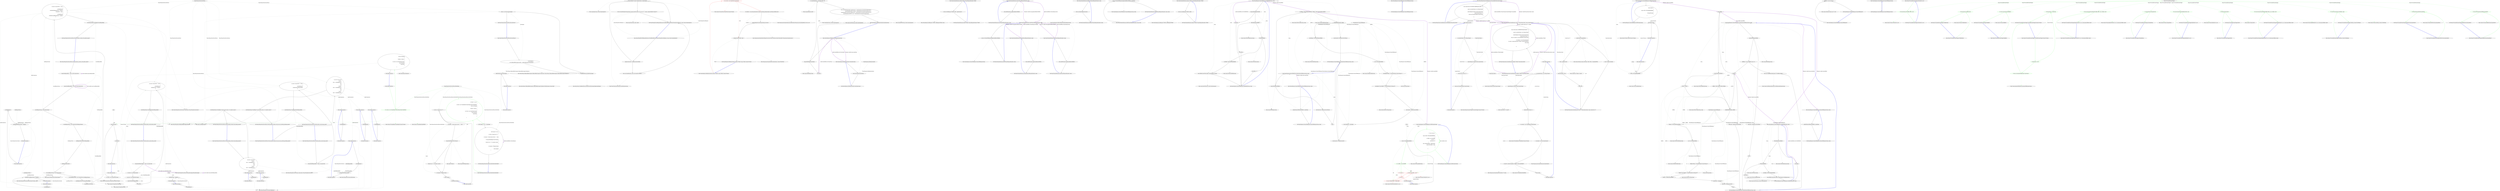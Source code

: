 digraph  {
m0_43 [cluster="Nancy.Testing.BrowserContext.Body(System.IO.Stream, string)", file="BrowserFixture.cs", label="Entry Nancy.Testing.BrowserContext.Body(System.IO.Stream, string)", span="70-70"];
m0_70 [cluster="Nancy.Testing.Browser.Get(string, System.Action<Nancy.Testing.BrowserContext>)", file="BrowserFixture.cs", label="Entry Nancy.Testing.Browser.Get(string, System.Action<Nancy.Testing.BrowserContext>)", span="50-50"];
m0_66 [cluster="Nancy.Testing.Tests.BrowserFixture.Should_maintain_cookies_when_chaining_requests()", file="BrowserFixture.cs", label="Entry Nancy.Testing.Tests.BrowserFixture.Should_maintain_cookies_when_chaining_requests()", span="90-90"];
m0_67 [cluster="Nancy.Testing.Tests.BrowserFixture.Should_maintain_cookies_when_chaining_requests()", file="BrowserFixture.cs", label="var result = browser.Get(\r\n                    ''/session'', \r\n                    with => with.HttpRequest())\r\n                .Then\r\n                .Get(\r\n                    ''/session'', \r\n                    with => with.HttpRequest())", span="94-100"];
m0_68 [cluster="Nancy.Testing.Tests.BrowserFixture.Should_maintain_cookies_when_chaining_requests()", file="BrowserFixture.cs", label="result.Body.AsString().ShouldEqual(''Current session value is: I've created a session!'')", span="102-102"];
m0_69 [cluster="Nancy.Testing.Tests.BrowserFixture.Should_maintain_cookies_when_chaining_requests()", file="BrowserFixture.cs", label="Exit Nancy.Testing.Tests.BrowserFixture.Should_maintain_cookies_when_chaining_requests()", span="90-90"];
m0_17 [cluster="Nancy.Testing.Browser.Post(string, System.Action<Nancy.Testing.BrowserContext>)", file="BrowserFixture.cs", label="Entry Nancy.Testing.Browser.Post(string, System.Action<Nancy.Testing.BrowserContext>)", span="94-94"];
m0_24 [cluster="Nancy.Testing.BrowserContext.HttpRequest()", file="BrowserFixture.cs", label="Entry Nancy.Testing.BrowserContext.HttpRequest()", span="116-116"];
m0_19 [cluster="object.ShouldEqual(object)", file="BrowserFixture.cs", label="Entry object.ShouldEqual(object)", span="80-80"];
m0_77 [cluster="Nancy.Testing.Tests.BrowserFixture.Should_maintain_cookies_even_if_not_set_on_directly_preceding_request()", file="BrowserFixture.cs", label="Entry Nancy.Testing.Tests.BrowserFixture.Should_maintain_cookies_even_if_not_set_on_directly_preceding_request()", span="106-106"];
m0_78 [cluster="Nancy.Testing.Tests.BrowserFixture.Should_maintain_cookies_even_if_not_set_on_directly_preceding_request()", file="BrowserFixture.cs", label="var result = browser.Get(\r\n                    ''/session'',\r\n                    with => with.HttpRequest())\r\n                .Then\r\n                .Get(\r\n                    ''/nothing'',\r\n                    with => with.HttpRequest())\r\n                .Then\r\n                .Get(\r\n                    ''/session'',\r\n                    with => with.HttpRequest())", span="110-120"];
m0_79 [cluster="Nancy.Testing.Tests.BrowserFixture.Should_maintain_cookies_even_if_not_set_on_directly_preceding_request()", file="BrowserFixture.cs", label="result.Body.AsString().ShouldEqual(''Current session value is: I've created a session!'')", span="122-122"];
m0_80 [cluster="Nancy.Testing.Tests.BrowserFixture.Should_maintain_cookies_even_if_not_set_on_directly_preceding_request()", file="BrowserFixture.cs", label="Exit Nancy.Testing.Tests.BrowserFixture.Should_maintain_cookies_even_if_not_set_on_directly_preceding_request()", span="106-106"];
m0_18 [cluster="Nancy.Testing.BrowserResponseBodyWrapper.AsString()", file="BrowserFixture.cs", label="Entry Nancy.Testing.BrowserResponseBodyWrapper.AsString()", span="30-30"];
m0_90 [cluster="Nancy.Testing.Tests.BrowserFixture.EchoModule.EchoModule()", file="BrowserFixture.cs", label="Entry Nancy.Testing.Tests.BrowserFixture.EchoModule.EchoModule()", span="127-127"];
m0_91 [cluster="Nancy.Testing.Tests.BrowserFixture.EchoModule.EchoModule()", color=green, community=0, file="BrowserFixture.cs", label="32: Post[''/''] = ctx =>\r\n                    {\r\n                        var body = new StreamReader(Context.Request.Body).ReadToEnd();\r\n                        return new Response\r\n                                {\r\n                                    Contents = stream =>\r\n                                                {\r\n                                                    var writer = new StreamWriter(stream);\r\n                                                    writer.Write(body);\r\n                                                    writer.Flush();\r\n                                                }\r\n                                };\r\n                    }", span="130-142"];
m0_92 [cluster="Nancy.Testing.Tests.BrowserFixture.EchoModule.EchoModule()", file="BrowserFixture.cs", label="Get[''/nothing''] = ctx => string.Empty", span="144-144"];
m0_93 [cluster="Nancy.Testing.Tests.BrowserFixture.EchoModule.EchoModule()", file="BrowserFixture.cs", label="Get[''/session''] = ctx =>\r\n                    {\r\n                        var value = Session[''moo''] ?? '''';\r\n\r\n                        var output = ''Current session value is: '' + value;\r\n\r\n                        if (string.IsNullOrEmpty(value.ToString()))\r\n                        {\r\n                            Session[''moo''] = ''I've created a session!'';\r\n                        }\r\n\r\n                        var response = (Response)output;\r\n\r\n                        return response;\r\n                    }", span="146-160"];
m0_94 [cluster="Nancy.Testing.Tests.BrowserFixture.EchoModule.EchoModule()", file="BrowserFixture.cs", label="Exit Nancy.Testing.Tests.BrowserFixture.EchoModule.EchoModule()", span="127-127"];
m0_26 [cluster="Nancy.Testing.Tests.BrowserFixture.Should_be_able_to_send_stream_in_body()", file="BrowserFixture.cs", label="Entry Nancy.Testing.Tests.BrowserFixture.Should_be_able_to_send_stream_in_body()", span="40-40"];
m0_30 [cluster="Nancy.Testing.Tests.BrowserFixture.Should_be_able_to_send_stream_in_body()", file="BrowserFixture.cs", label="writer.Write(thisIsMyRequestBody)", span="46-46"];
m0_29 [cluster="Nancy.Testing.Tests.BrowserFixture.Should_be_able_to_send_stream_in_body()", file="BrowserFixture.cs", label="var writer = new StreamWriter(stream)", span="45-45"];
m0_31 [cluster="Nancy.Testing.Tests.BrowserFixture.Should_be_able_to_send_stream_in_body()", file="BrowserFixture.cs", label="writer.Flush()", span="47-47"];
m0_27 [cluster="Nancy.Testing.Tests.BrowserFixture.Should_be_able_to_send_stream_in_body()", file="BrowserFixture.cs", label="string thisIsMyRequestBody = ''This is my request body''", span="43-43"];
m0_28 [cluster="Nancy.Testing.Tests.BrowserFixture.Should_be_able_to_send_stream_in_body()", file="BrowserFixture.cs", label="var stream = new MemoryStream()", span="44-44"];
m0_32 [cluster="Nancy.Testing.Tests.BrowserFixture.Should_be_able_to_send_stream_in_body()", file="BrowserFixture.cs", label="var result = browser.Post(''/'', with =>\r\n                                           {\r\n                                               with.HttpRequest();\r\n                                               with.Body(stream, ''text/plain'');\r\n                                           })", span="49-53"];
m0_33 [cluster="Nancy.Testing.Tests.BrowserFixture.Should_be_able_to_send_stream_in_body()", file="BrowserFixture.cs", label="result.Body.AsString().ShouldEqual(thisIsMyRequestBody)", span="56-56"];
m0_34 [cluster="Nancy.Testing.Tests.BrowserFixture.Should_be_able_to_send_stream_in_body()", file="BrowserFixture.cs", label="Exit Nancy.Testing.Tests.BrowserFixture.Should_be_able_to_send_stream_in_body()", span="40-40"];
m0_36 [cluster="System.IO.StreamWriter.StreamWriter(System.IO.Stream)", file="BrowserFixture.cs", label="Entry System.IO.StreamWriter.StreamWriter(System.IO.Stream)", span="0-0"];
m0_101 [cluster="Nancy.Response.Response()", file="BrowserFixture.cs", label="Entry Nancy.Response.Response()", span="15-15"];
m0_119 [cluster="string.IsNullOrEmpty(string)", file="BrowserFixture.cs", label="Entry string.IsNullOrEmpty(string)", span="0-0"];
m0_44 [cluster="Nancy.Testing.Tests.BrowserFixture.Should_be_able_to_continue_with_another_request()", file="BrowserFixture.cs", label="Entry Nancy.Testing.Tests.BrowserFixture.Should_be_able_to_continue_with_another_request()", span="60-60"];
m0_49 [cluster="Nancy.Testing.Tests.BrowserFixture.Should_be_able_to_continue_with_another_request()", file="BrowserFixture.cs", label="firstRequestWriter.Write(FirstRequestBody)", span="67-67"];
m0_53 [cluster="Nancy.Testing.Tests.BrowserFixture.Should_be_able_to_continue_with_another_request()", file="BrowserFixture.cs", label="secondRequestWriter.Write(SecondRequestBody)", span="71-71"];
m0_48 [cluster="Nancy.Testing.Tests.BrowserFixture.Should_be_able_to_continue_with_another_request()", file="BrowserFixture.cs", label="var firstRequestWriter = new StreamWriter(firstRequestStream)", span="66-66"];
m0_52 [cluster="Nancy.Testing.Tests.BrowserFixture.Should_be_able_to_continue_with_another_request()", file="BrowserFixture.cs", label="var secondRequestWriter = new StreamWriter(secondRequestStream)", span="70-70"];
m0_50 [cluster="Nancy.Testing.Tests.BrowserFixture.Should_be_able_to_continue_with_another_request()", file="BrowserFixture.cs", label="firstRequestWriter.Flush()", span="68-68"];
m0_54 [cluster="Nancy.Testing.Tests.BrowserFixture.Should_be_able_to_continue_with_another_request()", file="BrowserFixture.cs", label="secondRequestWriter.Flush()", span="72-72"];
m0_45 [cluster="Nancy.Testing.Tests.BrowserFixture.Should_be_able_to_continue_with_another_request()", file="BrowserFixture.cs", label="string FirstRequestBody = ''This is my first request body''", span="63-63"];
m0_46 [cluster="Nancy.Testing.Tests.BrowserFixture.Should_be_able_to_continue_with_another_request()", file="BrowserFixture.cs", label="string SecondRequestBody = ''This is my second request body''", span="64-64"];
m0_47 [cluster="Nancy.Testing.Tests.BrowserFixture.Should_be_able_to_continue_with_another_request()", file="BrowserFixture.cs", label="var firstRequestStream = new MemoryStream()", span="65-65"];
m0_51 [cluster="Nancy.Testing.Tests.BrowserFixture.Should_be_able_to_continue_with_another_request()", file="BrowserFixture.cs", label="var secondRequestStream = new MemoryStream()", span="69-69"];
m0_55 [cluster="Nancy.Testing.Tests.BrowserFixture.Should_be_able_to_continue_with_another_request()", file="BrowserFixture.cs", label="var result = browser.Post(''/'', with =>\r\n            {\r\n                with.HttpRequest();\r\n                with.Body(firstRequestStream, ''text/plain'');\r\n            }).Then.Post(''/'', with =>\r\n            {\r\n                with.HttpRequest();\r\n                with.Body(secondRequestStream, ''text/plain'');\r\n            })", span="75-83"];
m0_56 [cluster="Nancy.Testing.Tests.BrowserFixture.Should_be_able_to_continue_with_another_request()", file="BrowserFixture.cs", label="result.Body.AsString().ShouldEqual(SecondRequestBody)", span="86-86"];
m0_57 [cluster="Nancy.Testing.Tests.BrowserFixture.Should_be_able_to_continue_with_another_request()", file="BrowserFixture.cs", label="Exit Nancy.Testing.Tests.BrowserFixture.Should_be_able_to_continue_with_another_request()", span="60-60"];
m0_8 [cluster="lambda expression", file="BrowserFixture.cs", label="Entry lambda expression", span="15-15"];
m0_96 [cluster="lambda expression", color=green, community=0, file="BrowserFixture.cs", label="19: var body = new StreamReader(Context.Request.Body).ReadToEnd()", span="132-132"];
m0_95 [cluster="lambda expression", file="BrowserFixture.cs", label="Entry lambda expression", span="130-142"];
m0_97 [cluster="lambda expression", file="BrowserFixture.cs", label="return new Response\r\n                                {\r\n                                    Contents = stream =>\r\n                                                {\r\n                                                    var writer = new StreamWriter(stream);\r\n                                                    writer.Write(body);\r\n                                                    writer.Flush();\r\n                                                }\r\n                                };", span="133-141"];
m0_104 [cluster="lambda expression", file="BrowserFixture.cs", label="writer.Write(body)", span="138-138"];
m0_111 [cluster="lambda expression", file="BrowserFixture.cs", label="var value = Session[''moo''] ?? ''''", span="148-148"];
m0_114 [cluster="lambda expression", file="BrowserFixture.cs", label="Session[''moo''] = ''I've created a session!''", span="154-154"];
m0_98 [cluster="lambda expression", file="BrowserFixture.cs", label="Exit lambda expression", span="130-142"];
m0_103 [cluster="lambda expression", file="BrowserFixture.cs", label="var writer = new StreamWriter(stream)", span="137-137"];
m0_105 [cluster="lambda expression", file="BrowserFixture.cs", label="writer.Flush()", span="139-139"];
m0_110 [cluster="lambda expression", file="BrowserFixture.cs", label="Entry lambda expression", span="146-160"];
m0_112 [cluster="lambda expression", file="BrowserFixture.cs", label="var output = ''Current session value is: '' + value", span="150-150"];
m0_113 [cluster="lambda expression", file="BrowserFixture.cs", label="string.IsNullOrEmpty(value.ToString())", span="152-152"];
m0_115 [cluster="lambda expression", file="BrowserFixture.cs", label="var response = (Response)output", span="157-157"];
m0_102 [cluster="lambda expression", file="BrowserFixture.cs", label="Entry lambda expression", span="135-140"];
m0_106 [cluster="lambda expression", file="BrowserFixture.cs", label="Exit lambda expression", span="135-140"];
m0_117 [cluster="lambda expression", file="BrowserFixture.cs", label="Exit lambda expression", span="146-160"];
m0_116 [cluster="lambda expression", file="BrowserFixture.cs", label="return response;", span="159-159"];
m0_41 [cluster="lambda expression", file="BrowserFixture.cs", label="with.Body(stream, ''text/plain'')", span="52-52"];
m0_60 [cluster="lambda expression", file="BrowserFixture.cs", label="with.Body(firstRequestStream, ''text/plain'')", span="78-78"];
m0_64 [cluster="lambda expression", file="BrowserFixture.cs", label="with.Body(secondRequestStream, ''text/plain'')", span="82-82"];
m0_39 [cluster="lambda expression", file="BrowserFixture.cs", label="Entry lambda expression", span="49-53"];
m0_58 [cluster="lambda expression", file="BrowserFixture.cs", label="Entry lambda expression", span="75-79"];
m0_62 [cluster="lambda expression", file="BrowserFixture.cs", label="Entry lambda expression", span="79-83"];
m0_40 [cluster="lambda expression", file="BrowserFixture.cs", label="with.HttpRequest()", span="51-51"];
m0_42 [cluster="lambda expression", file="BrowserFixture.cs", label="Exit lambda expression", span="49-53"];
m0_59 [cluster="lambda expression", file="BrowserFixture.cs", label="with.HttpRequest()", span="77-77"];
m0_61 [cluster="lambda expression", file="BrowserFixture.cs", label="Exit lambda expression", span="75-79"];
m0_63 [cluster="lambda expression", file="BrowserFixture.cs", label="with.HttpRequest()", span="81-81"];
m0_65 [cluster="lambda expression", file="BrowserFixture.cs", label="Exit lambda expression", span="79-83"];
m0_20 [cluster="lambda expression", file="BrowserFixture.cs", label="Entry lambda expression", span="29-33"];
m0_71 [cluster="lambda expression", file="BrowserFixture.cs", label="Entry lambda expression", span="96-96"];
m0_74 [cluster="lambda expression", file="BrowserFixture.cs", label="Entry lambda expression", span="100-100"];
m0_81 [cluster="lambda expression", file="BrowserFixture.cs", label="Entry lambda expression", span="112-112"];
m0_84 [cluster="lambda expression", file="BrowserFixture.cs", label="Entry lambda expression", span="116-116"];
m0_87 [cluster="lambda expression", file="BrowserFixture.cs", label="Entry lambda expression", span="120-120"];
m0_9 [cluster="lambda expression", file="BrowserFixture.cs", label="config.Modules(typeof (EchoModule))", span="15-15"];
m0_21 [cluster="lambda expression", file="BrowserFixture.cs", label="with.HttpRequest()", span="31-31"];
m0_72 [cluster="lambda expression", file="BrowserFixture.cs", label="with.HttpRequest()", span="96-96"];
m0_75 [cluster="lambda expression", file="BrowserFixture.cs", label="with.HttpRequest()", span="100-100"];
m0_82 [cluster="lambda expression", file="BrowserFixture.cs", label="with.HttpRequest()", span="112-112"];
m0_85 [cluster="lambda expression", file="BrowserFixture.cs", label="with.HttpRequest()", span="116-116"];
m0_88 [cluster="lambda expression", file="BrowserFixture.cs", label="with.HttpRequest()", span="120-120"];
m0_22 [cluster="lambda expression", file="BrowserFixture.cs", label="with.Body(thisIsMyRequestBody)", span="32-32"];
m0_23 [cluster="lambda expression", file="BrowserFixture.cs", label="Exit lambda expression", span="29-33"];
m0_73 [cluster="lambda expression", file="BrowserFixture.cs", label="Exit lambda expression", span="96-96"];
m0_76 [cluster="lambda expression", file="BrowserFixture.cs", label="Exit lambda expression", span="100-100"];
m0_83 [cluster="lambda expression", file="BrowserFixture.cs", label="Exit lambda expression", span="112-112"];
m0_86 [cluster="lambda expression", file="BrowserFixture.cs", label="Exit lambda expression", span="116-116"];
m0_89 [cluster="lambda expression", file="BrowserFixture.cs", label="Exit lambda expression", span="120-120"];
m0_10 [cluster="lambda expression", file="BrowserFixture.cs", label="Exit lambda expression", span="15-15"];
m0_35 [cluster="System.IO.MemoryStream.MemoryStream()", file="BrowserFixture.cs", label="Entry System.IO.MemoryStream.MemoryStream()", span="0-0"];
m0_37 [cluster="System.IO.StreamWriter.Write(string)", file="BrowserFixture.cs", label="Entry System.IO.StreamWriter.Write(string)", span="0-0"];
m0_99 [cluster="System.IO.StreamReader.StreamReader(System.IO.Stream)", file="BrowserFixture.cs", label="Entry System.IO.StreamReader.StreamReader(System.IO.Stream)", span="0-0"];
m0_38 [cluster="System.IO.StreamWriter.Flush()", file="BrowserFixture.cs", label="Entry System.IO.StreamWriter.Flush()", span="0-0"];
m0_5 [cluster="Nancy.Testing.ConfigurableBootstrapper.ConfigurableBootstrapper(System.Action<Nancy.Testing.ConfigurableBootstrapper.ConfigurableBoostrapperConfigurator>)", file="BrowserFixture.cs", label="Entry Nancy.Testing.ConfigurableBootstrapper.ConfigurableBootstrapper(System.Action<Nancy.Testing.ConfigurableBootstrapper.ConfigurableBoostrapperConfigurator>)", span="38-38"];
m0_11 [cluster="Nancy.Testing.ConfigurableBootstrapper.ConfigurableBoostrapperConfigurator.Modules(params System.Type[])", file="BrowserFixture.cs", label="Entry Nancy.Testing.ConfigurableBootstrapper.ConfigurableBoostrapperConfigurator.Modules(params System.Type[])", span="543-543"];
m0_100 [cluster="System.IO.StreamReader.ReadToEnd()", file="BrowserFixture.cs", label="Entry System.IO.StreamReader.ReadToEnd()", span="0-0"];
m0_0 [cluster="Nancy.Testing.Tests.BrowserFixture.BrowserFixture()", file="BrowserFixture.cs", label="Entry Nancy.Testing.Tests.BrowserFixture.BrowserFixture()", span="12-12"];
m0_3 [cluster="Nancy.Testing.Tests.BrowserFixture.BrowserFixture()", file="BrowserFixture.cs", label="browser = new Browser(bootstrapper)", span="19-19"];
m0_1 [cluster="Nancy.Testing.Tests.BrowserFixture.BrowserFixture()", file="BrowserFixture.cs", label="var bootstrapper =\r\n                new ConfigurableBootstrapper(config => config.Modules(typeof (EchoModule)))", span="14-15"];
m0_2 [cluster="Nancy.Testing.Tests.BrowserFixture.BrowserFixture()", file="BrowserFixture.cs", label="CookieBasedSessions.Enable(bootstrapper)", span="17-17"];
m0_4 [cluster="Nancy.Testing.Tests.BrowserFixture.BrowserFixture()", file="BrowserFixture.cs", label="Exit Nancy.Testing.Tests.BrowserFixture.BrowserFixture()", span="12-12"];
m0_6 [cluster="Nancy.Session.CookieBasedSessions.Enable(Nancy.Bootstrapper.IApplicationPipelines)", file="BrowserFixture.cs", label="Entry Nancy.Session.CookieBasedSessions.Enable(Nancy.Bootstrapper.IApplicationPipelines)", span="79-79"];
m0_12 [cluster="Nancy.Testing.Tests.BrowserFixture.Should_be_able_to_send_string_in_body()", file="BrowserFixture.cs", label="Entry Nancy.Testing.Tests.BrowserFixture.Should_be_able_to_send_string_in_body()", span="23-23"];
m0_14 [cluster="Nancy.Testing.Tests.BrowserFixture.Should_be_able_to_send_string_in_body()", file="BrowserFixture.cs", label="var result = browser.Post(''/'', with =>\r\n                                           {\r\n                                               with.HttpRequest();\r\n                                               with.Body(thisIsMyRequestBody);\r\n                                           })", span="29-33"];
m0_15 [cluster="Nancy.Testing.Tests.BrowserFixture.Should_be_able_to_send_string_in_body()", file="BrowserFixture.cs", label="result.Body.AsString().ShouldEqual(thisIsMyRequestBody)", span="36-36"];
m0_13 [cluster="Nancy.Testing.Tests.BrowserFixture.Should_be_able_to_send_string_in_body()", file="BrowserFixture.cs", label="string thisIsMyRequestBody = ''This is my request body''", span="26-26"];
m0_16 [cluster="Nancy.Testing.Tests.BrowserFixture.Should_be_able_to_send_string_in_body()", file="BrowserFixture.cs", label="Exit Nancy.Testing.Tests.BrowserFixture.Should_be_able_to_send_string_in_body()", span="23-23"];
m0_25 [cluster="Nancy.Testing.BrowserContext.Body(string)", file="BrowserFixture.cs", label="Entry Nancy.Testing.BrowserContext.Body(string)", span="60-60"];
m0_118 [cluster="object.ToString()", file="BrowserFixture.cs", label="Entry object.ToString()", span="0-0"];
m0_7 [cluster="Nancy.Testing.Browser.Browser(Nancy.Bootstrapper.INancyBootstrapper)", file="BrowserFixture.cs", label="Entry Nancy.Testing.Browser.Browser(Nancy.Bootstrapper.INancyBootstrapper)", span="26-26"];
m0_125 [file="BrowserFixture.cs", label="Nancy.Testing.Tests.BrowserFixture.EchoModule", span=""];
m0_126 [file="BrowserFixture.cs", label=body, span=""];
m0_120 [file="BrowserFixture.cs", label="Nancy.Testing.Tests.BrowserFixture", span=""];
m0_122 [file="BrowserFixture.cs", label=stream, span=""];
m0_123 [file="BrowserFixture.cs", label=firstRequestStream, span=""];
m0_124 [file="BrowserFixture.cs", label=secondRequestStream, span=""];
m0_121 [file="BrowserFixture.cs", label=thisIsMyRequestBody, span=""];
m1_7 [cluster="string.Equals(string, System.StringComparison)", file="BrowserResponseExtensions.cs", label="Entry string.Equals(string, System.StringComparison)", span="0-0"];
m1_8 [cluster="string.Format(string, object, object)", file="BrowserResponseExtensions.cs", label="Entry string.Format(string, object, object)", span="0-0"];
m1_6 [cluster="Nancy.Testing.AssertException.AssertException(string)", file="BrowserResponseExtensions.cs", label="Entry Nancy.Testing.AssertException.AssertException(string)", span="21-21"];
m1_0 [cluster="Nancy.Testing.BrowserResponseExtensions.ShouldHaveRedirectedTo(Nancy.Testing.BrowserResponse, string, System.StringComparison)", file="BrowserResponseExtensions.cs", label="Entry Nancy.Testing.BrowserResponseExtensions.ShouldHaveRedirectedTo(Nancy.Testing.BrowserResponse, string, System.StringComparison)", span="15-15"];
m1_1 [cluster="Nancy.Testing.BrowserResponseExtensions.ShouldHaveRedirectedTo(Nancy.Testing.BrowserResponse, string, System.StringComparison)", file="BrowserResponseExtensions.cs", label="response.StatusCode != HttpStatusCode.SeeOther", span="17-17"];
m1_3 [cluster="Nancy.Testing.BrowserResponseExtensions.ShouldHaveRedirectedTo(Nancy.Testing.BrowserResponse, string, System.StringComparison)", file="BrowserResponseExtensions.cs", label="!response.Headers[''Location''].Equals(location, stringComparer)", span="22-22"];
m1_4 [cluster="Nancy.Testing.BrowserResponseExtensions.ShouldHaveRedirectedTo(Nancy.Testing.BrowserResponse, string, System.StringComparison)", file="BrowserResponseExtensions.cs", label="throw new AssertException(String.Format(''Location should have been: {0}, but was {1}'', location, response.Headers[''Location'']));", span="24-24"];
m1_2 [cluster="Nancy.Testing.BrowserResponseExtensions.ShouldHaveRedirectedTo(Nancy.Testing.BrowserResponse, string, System.StringComparison)", file="BrowserResponseExtensions.cs", label="throw new AssertException(''Status code should be SeeOther'');", span="19-19"];
m1_5 [cluster="Nancy.Testing.BrowserResponseExtensions.ShouldHaveRedirectedTo(Nancy.Testing.BrowserResponse, string, System.StringComparison)", file="BrowserResponseExtensions.cs", label="Exit Nancy.Testing.BrowserResponseExtensions.ShouldHaveRedirectedTo(Nancy.Testing.BrowserResponse, string, System.StringComparison)", span="15-15"];
m5_10 [cluster="System.IO.StreamWriter.StreamWriter(System.IO.Stream)", file="DefaultJsonSerializer.cs", label="Entry System.IO.StreamWriter.StreamWriter(System.IO.Stream)", span="0-0"];
m5_20 [cluster="string.Split(params char[])", file="DefaultJsonSerializer.cs", label="Entry string.Split(params char[])", span="0-0"];
m5_3 [cluster="Nancy.Responses.DefaultJsonSerializer.IsJsonType(string)", file="DefaultJsonSerializer.cs", label="Entry Nancy.Responses.DefaultJsonSerializer.IsJsonType(string)", span="47-47"];
m5_14 [cluster="Nancy.Responses.DefaultJsonSerializer.IsJsonType(string)", file="DefaultJsonSerializer.cs", label="string.IsNullOrEmpty(contentType)", span="49-49"];
m5_16 [cluster="Nancy.Responses.DefaultJsonSerializer.IsJsonType(string)", file="DefaultJsonSerializer.cs", label="var contentMimeType = contentType.Split(';')[0]", span="54-54"];
m5_15 [cluster="Nancy.Responses.DefaultJsonSerializer.IsJsonType(string)", file="DefaultJsonSerializer.cs", label="return false;", span="51-51"];
m5_17 [cluster="Nancy.Responses.DefaultJsonSerializer.IsJsonType(string)", file="DefaultJsonSerializer.cs", label="return contentMimeType.Equals(''application/json'', StringComparison.InvariantCultureIgnoreCase) ||\r\n                   contentMimeType.Equals(''text/json'', StringComparison.InvariantCultureIgnoreCase) ||\r\n                  (contentMimeType.StartsWith(''application/vnd'', StringComparison.InvariantCultureIgnoreCase) &&\r\n                   contentMimeType.EndsWith(''+json'', StringComparison.InvariantCultureIgnoreCase));", span="56-59"];
m5_18 [cluster="Nancy.Responses.DefaultJsonSerializer.IsJsonType(string)", file="DefaultJsonSerializer.cs", label="Exit Nancy.Responses.DefaultJsonSerializer.IsJsonType(string)", span="47-47"];
m5_0 [cluster="Nancy.Responses.DefaultJsonSerializer.CanSerialize(string)", file="DefaultJsonSerializer.cs", label="Entry Nancy.Responses.DefaultJsonSerializer.CanSerialize(string)", span="13-13"];
m5_1 [cluster="Nancy.Responses.DefaultJsonSerializer.CanSerialize(string)", file="DefaultJsonSerializer.cs", label="return this.IsJsonType(contentType);", span="15-15"];
m5_2 [cluster="Nancy.Responses.DefaultJsonSerializer.CanSerialize(string)", file="DefaultJsonSerializer.cs", label="Exit Nancy.Responses.DefaultJsonSerializer.CanSerialize(string)", span="13-13"];
m5_19 [cluster="string.IsNullOrEmpty(string)", file="DefaultJsonSerializer.cs", label="Entry string.IsNullOrEmpty(string)", span="0-0"];
m5_4 [cluster="Nancy.Responses.DefaultJsonSerializer.Serialize<TModel>(string, TModel, System.IO.Stream)", file="DefaultJsonSerializer.cs", label="Entry Nancy.Responses.DefaultJsonSerializer.Serialize<TModel>(string, TModel, System.IO.Stream)", span="25-25"];
m5_5 [cluster="Nancy.Responses.DefaultJsonSerializer.Serialize<TModel>(string, TModel, System.IO.Stream)", color=red, community=0, file="DefaultJsonSerializer.cs", label="14: var writer = new StreamWriter(outputStream)", span="27-27"];
m5_8 [cluster="Nancy.Responses.DefaultJsonSerializer.Serialize<TModel>(string, TModel, System.IO.Stream)", file="DefaultJsonSerializer.cs", label="serializer.Serialize(model, writer)", span="33-33"];
m5_6 [cluster="Nancy.Responses.DefaultJsonSerializer.Serialize<TModel>(string, TModel, System.IO.Stream)", file="DefaultJsonSerializer.cs", label="var serializer = new JavaScriptSerializer(null, false, JsonSettings.MaxJsonLength, JsonSettings.MaxRecursions)", span="29-29"];
m5_7 [cluster="Nancy.Responses.DefaultJsonSerializer.Serialize<TModel>(string, TModel, System.IO.Stream)", file="DefaultJsonSerializer.cs", label="serializer.RegisterConverters(JsonSettings.Converters)", span="31-31"];
m5_9 [cluster="Nancy.Responses.DefaultJsonSerializer.Serialize<TModel>(string, TModel, System.IO.Stream)", file="DefaultJsonSerializer.cs", label="Exit Nancy.Responses.DefaultJsonSerializer.Serialize<TModel>(string, TModel, System.IO.Stream)", span="25-25"];
m5_12 [cluster="Nancy.Json.JavaScriptSerializer.RegisterConverters(System.Collections.Generic.IEnumerable<Nancy.Json.JavaScriptConverter>)", file="DefaultJsonSerializer.cs", label="Entry Nancy.Json.JavaScriptSerializer.RegisterConverters(System.Collections.Generic.IEnumerable<Nancy.Json.JavaScriptConverter>)", span="429-429"];
m5_23 [cluster="string.EndsWith(string, System.StringComparison)", file="DefaultJsonSerializer.cs", label="Entry string.EndsWith(string, System.StringComparison)", span="0-0"];
m5_13 [cluster="Nancy.Json.JavaScriptSerializer.Serialize(object, System.IO.TextWriter)", file="DefaultJsonSerializer.cs", label="Entry Nancy.Json.JavaScriptSerializer.Serialize(object, System.IO.TextWriter)", span="465-465"];
m5_21 [cluster="string.Equals(string, System.StringComparison)", file="DefaultJsonSerializer.cs", label="Entry string.Equals(string, System.StringComparison)", span="0-0"];
m5_11 [cluster="Nancy.Json.JavaScriptSerializer.JavaScriptSerializer(Nancy.Json.JavaScriptTypeResolver, bool, int, int)", file="DefaultJsonSerializer.cs", label="Entry Nancy.Json.JavaScriptSerializer.JavaScriptSerializer(Nancy.Json.JavaScriptTypeResolver, bool, int, int)", span="74-74"];
m5_22 [cluster="string.StartsWith(string, System.StringComparison)", file="DefaultJsonSerializer.cs", label="Entry string.StartsWith(string, System.StringComparison)", span="0-0"];
m5_24 [file="DefaultJsonSerializer.cs", label="Nancy.Responses.DefaultJsonSerializer", span=""];
m6_25 [cluster="Nancy.FormatterExtensions.AsXml<TModel>(Nancy.IResponseFormatter, TModel)", file="FormatterExtensions.cs", label="Entry Nancy.FormatterExtensions.AsXml<TModel>(Nancy.IResponseFormatter, TModel)", span="41-41"];
m6_26 [cluster="Nancy.FormatterExtensions.AsXml<TModel>(Nancy.IResponseFormatter, TModel)", file="FormatterExtensions.cs", label="return new XmlResponse<TModel>(model, ''application/xml'');", span="43-43"];
m6_27 [cluster="Nancy.FormatterExtensions.AsXml<TModel>(Nancy.IResponseFormatter, TModel)", file="FormatterExtensions.cs", label="Exit Nancy.FormatterExtensions.AsXml<TModel>(Nancy.IResponseFormatter, TModel)", span="41-41"];
m6_8 [cluster="Nancy.FormatterExtensions.AsCss(Nancy.IResponseFormatter, string)", file="FormatterExtensions.cs", label="Entry Nancy.FormatterExtensions.AsCss(Nancy.IResponseFormatter, string)", span="16-16"];
m6_9 [cluster="Nancy.FormatterExtensions.AsCss(Nancy.IResponseFormatter, string)", file="FormatterExtensions.cs", label="return AsFile(formatter, applicationRelativeFilePath);", span="18-18"];
m6_10 [cluster="Nancy.FormatterExtensions.AsCss(Nancy.IResponseFormatter, string)", file="FormatterExtensions.cs", label="Exit Nancy.FormatterExtensions.AsCss(Nancy.IResponseFormatter, string)", span="16-16"];
m6_4 [cluster="Nancy.FormatterExtensions.AsFile(Nancy.IResponseFormatter, string)", file="FormatterExtensions.cs", label="Entry Nancy.FormatterExtensions.AsFile(Nancy.IResponseFormatter, string)", span="11-11"];
m6_5 [cluster="Nancy.FormatterExtensions.AsFile(Nancy.IResponseFormatter, string)", file="FormatterExtensions.cs", label="return new GenericFileResponse(applicationRelativeFilePath);", span="13-13"];
m6_6 [cluster="Nancy.FormatterExtensions.AsFile(Nancy.IResponseFormatter, string)", file="FormatterExtensions.cs", label="Exit Nancy.FormatterExtensions.AsFile(Nancy.IResponseFormatter, string)", span="11-11"];
m6_28 [cluster="Nancy.Responses.XmlResponse<TModel>.XmlResponse(TModel, string)", file="FormatterExtensions.cs", label="Entry Nancy.Responses.XmlResponse<TModel>.XmlResponse(TModel, string)", span="8-8"];
m6_21 [cluster="Nancy.FormatterExtensions.AsRedirect(Nancy.IResponseFormatter, string)", file="FormatterExtensions.cs", label="Entry Nancy.FormatterExtensions.AsRedirect(Nancy.IResponseFormatter, string)", span="36-36"];
m6_22 [cluster="Nancy.FormatterExtensions.AsRedirect(Nancy.IResponseFormatter, string)", file="FormatterExtensions.cs", label="return new RedirectResponse(location);", span="38-38"];
m6_23 [cluster="Nancy.FormatterExtensions.AsRedirect(Nancy.IResponseFormatter, string)", file="FormatterExtensions.cs", label="Exit Nancy.FormatterExtensions.AsRedirect(Nancy.IResponseFormatter, string)", span="36-36"];
m6_3 [cluster="Nancy.Responses.GenericFileResponse.GenericFileResponse(string, string)", file="FormatterExtensions.cs", label="Entry Nancy.Responses.GenericFileResponse.GenericFileResponse(string, string)", span="30-30"];
m6_17 [cluster="Nancy.FormatterExtensions.AsJson<TModel>(Nancy.IResponseFormatter, TModel)", file="FormatterExtensions.cs", label="Entry Nancy.FormatterExtensions.AsJson<TModel>(Nancy.IResponseFormatter, TModel)", span="31-31"];
m6_18 [cluster="Nancy.FormatterExtensions.AsJson<TModel>(Nancy.IResponseFormatter, TModel)", file="FormatterExtensions.cs", label="return new JsonResponse<TModel>(model);", span="33-33"];
m6_19 [cluster="Nancy.FormatterExtensions.AsJson<TModel>(Nancy.IResponseFormatter, TModel)", file="FormatterExtensions.cs", label="Exit Nancy.FormatterExtensions.AsJson<TModel>(Nancy.IResponseFormatter, TModel)", span="31-31"];
m6_0 [cluster="Nancy.FormatterExtensions.AsFile(Nancy.IResponseFormatter, string, string)", file="FormatterExtensions.cs", label="Entry Nancy.FormatterExtensions.AsFile(Nancy.IResponseFormatter, string, string)", span="6-6"];
m6_1 [cluster="Nancy.FormatterExtensions.AsFile(Nancy.IResponseFormatter, string, string)", file="FormatterExtensions.cs", label="return new GenericFileResponse(applicationRelativeFilePath, contentType);", span="8-8"];
m6_2 [cluster="Nancy.FormatterExtensions.AsFile(Nancy.IResponseFormatter, string, string)", file="FormatterExtensions.cs", label="Exit Nancy.FormatterExtensions.AsFile(Nancy.IResponseFormatter, string, string)", span="6-6"];
m6_20 [cluster="Nancy.Responses.JsonResponse<TModel>.JsonResponse(TModel)", file="FormatterExtensions.cs", label="Entry Nancy.Responses.JsonResponse<TModel>.JsonResponse(TModel)", span="8-8"];
m6_11 [cluster="Nancy.FormatterExtensions.AsImage(Nancy.IResponseFormatter, string)", file="FormatterExtensions.cs", label="Entry Nancy.FormatterExtensions.AsImage(Nancy.IResponseFormatter, string)", span="21-21"];
m6_12 [cluster="Nancy.FormatterExtensions.AsImage(Nancy.IResponseFormatter, string)", file="FormatterExtensions.cs", label="return AsFile(formatter, applicationRelativeFilePath);", span="23-23"];
m6_13 [cluster="Nancy.FormatterExtensions.AsImage(Nancy.IResponseFormatter, string)", file="FormatterExtensions.cs", label="Exit Nancy.FormatterExtensions.AsImage(Nancy.IResponseFormatter, string)", span="21-21"];
m6_7 [cluster="Nancy.Responses.GenericFileResponse.GenericFileResponse(string)", file="FormatterExtensions.cs", label="Entry Nancy.Responses.GenericFileResponse.GenericFileResponse(string)", span="19-19"];
m6_24 [cluster="Nancy.Responses.RedirectResponse.RedirectResponse(string)", file="FormatterExtensions.cs", label="Entry Nancy.Responses.RedirectResponse.RedirectResponse(string)", span="15-15"];
m6_14 [cluster="Nancy.FormatterExtensions.AsJs(Nancy.IResponseFormatter, string)", file="FormatterExtensions.cs", label="Entry Nancy.FormatterExtensions.AsJs(Nancy.IResponseFormatter, string)", span="26-26"];
m6_15 [cluster="Nancy.FormatterExtensions.AsJs(Nancy.IResponseFormatter, string)", file="FormatterExtensions.cs", label="return AsFile(formatter, applicationRelativeFilePath);", span="28-28"];
m6_16 [cluster="Nancy.FormatterExtensions.AsJs(Nancy.IResponseFormatter, string)", file="FormatterExtensions.cs", label="Exit Nancy.FormatterExtensions.AsJs(Nancy.IResponseFormatter, string)", span="26-26"];
m7_20 [cluster="Nancy.Responses.GenericFileResponse.IsSafeFilePath(string, string)", file="GenericFileResponse.cs", label="Entry Nancy.Responses.GenericFileResponse.IsSafeFilePath(string, string)", span="58-58"];
m7_21 [cluster="Nancy.Responses.GenericFileResponse.IsSafeFilePath(string, string)", file="GenericFileResponse.cs", label="string.IsNullOrEmpty(RootPath)", span="60-60"];
m7_23 [cluster="Nancy.Responses.GenericFileResponse.IsSafeFilePath(string, string)", file="GenericFileResponse.cs", label="!Path.HasExtension(filePath)", span="65-65"];
m7_25 [cluster="Nancy.Responses.GenericFileResponse.IsSafeFilePath(string, string)", file="GenericFileResponse.cs", label="!File.Exists(filePath)", span="70-70"];
m7_27 [cluster="Nancy.Responses.GenericFileResponse.IsSafeFilePath(string, string)", file="GenericFileResponse.cs", label="var fullPath = Path.GetFullPath(filePath)", span="75-75"];
m7_28 [cluster="Nancy.Responses.GenericFileResponse.IsSafeFilePath(string, string)", file="GenericFileResponse.cs", label="return fullPath.StartsWith(rootPath, StringComparison.Ordinal);", span="77-77"];
m7_22 [cluster="Nancy.Responses.GenericFileResponse.IsSafeFilePath(string, string)", file="GenericFileResponse.cs", label="return false;", span="62-62"];
m7_24 [cluster="Nancy.Responses.GenericFileResponse.IsSafeFilePath(string, string)", file="GenericFileResponse.cs", label="return false;", span="67-67"];
m7_26 [cluster="Nancy.Responses.GenericFileResponse.IsSafeFilePath(string, string)", file="GenericFileResponse.cs", label="return false;", span="72-72"];
m7_29 [cluster="Nancy.Responses.GenericFileResponse.IsSafeFilePath(string, string)", file="GenericFileResponse.cs", label="Exit Nancy.Responses.GenericFileResponse.IsSafeFilePath(string, string)", span="58-58"];
m7_18 [cluster="System.IO.FileStream.Read(byte[], int, int)", file="GenericFileResponse.cs", label="Entry System.IO.FileStream.Read(byte[], int, int)", span="0-0"];
m7_33 [cluster="System.IO.Path.GetFullPath(string)", file="GenericFileResponse.cs", label="Entry System.IO.Path.GetFullPath(string)", span="0-0"];
m7_5 [cluster="Nancy.Responses.GenericFileResponse.InitializeGenericFileResonse(string, string)", file="GenericFileResponse.cs", label="Entry Nancy.Responses.GenericFileResponse.InitializeGenericFileResonse(string, string)", span="80-80"];
m7_35 [cluster="Nancy.Responses.GenericFileResponse.InitializeGenericFileResonse(string, string)", file="GenericFileResponse.cs", label="string.IsNullOrEmpty(filePath)", span="82-82"];
m7_38 [cluster="Nancy.Responses.GenericFileResponse.InitializeGenericFileResonse(string, string)", file="GenericFileResponse.cs", label="var fullPath = Path.IsPathRooted(filePath) ? filePath : Path.Combine(RootPath, filePath)", span="88-88"];
m7_46 [cluster="Nancy.Responses.GenericFileResponse.InitializeGenericFileResonse(string, string)", file="GenericFileResponse.cs", label="this.ContentType = contentType", span="103-103"];
m7_36 [cluster="Nancy.Responses.GenericFileResponse.InitializeGenericFileResonse(string, string)", file="GenericFileResponse.cs", label="this.StatusCode = HttpStatusCode.NotFound", span="84-84"];
m7_37 [cluster="Nancy.Responses.GenericFileResponse.InitializeGenericFileResonse(string, string)", file="GenericFileResponse.cs", label="return;", span="85-85"];
m7_39 [cluster="Nancy.Responses.GenericFileResponse.InitializeGenericFileResonse(string, string)", file="GenericFileResponse.cs", label="!IsSafeFilePath(RootPath, fullPath)", span="90-90"];
m7_41 [cluster="Nancy.Responses.GenericFileResponse.InitializeGenericFileResonse(string, string)", file="GenericFileResponse.cs", label="this.Filename = Path.GetFileName(fullPath)", span="96-96"];
m7_42 [cluster="Nancy.Responses.GenericFileResponse.InitializeGenericFileResonse(string, string)", file="GenericFileResponse.cs", label="var fi = new FileInfo(fullPath)", span="98-98"];
m7_45 [cluster="Nancy.Responses.GenericFileResponse.InitializeGenericFileResonse(string, string)", file="GenericFileResponse.cs", label="this.Contents = GetFileContent(fullPath)", span="102-102"];
m7_40 [cluster="Nancy.Responses.GenericFileResponse.InitializeGenericFileResonse(string, string)", file="GenericFileResponse.cs", label="this.StatusCode = HttpStatusCode.NotFound", span="92-92"];
m7_43 [cluster="Nancy.Responses.GenericFileResponse.InitializeGenericFileResonse(string, string)", file="GenericFileResponse.cs", label="this.Headers[''ETag''] = fi.LastWriteTimeUtc.Ticks.ToString(''x'')", span="100-100"];
m7_44 [cluster="Nancy.Responses.GenericFileResponse.InitializeGenericFileResonse(string, string)", file="GenericFileResponse.cs", label="this.Headers[''Last-Modified''] = fi.LastWriteTimeUtc.ToString(''R'')", span="101-101"];
m7_47 [cluster="Nancy.Responses.GenericFileResponse.InitializeGenericFileResonse(string, string)", file="GenericFileResponse.cs", label="this.StatusCode = HttpStatusCode.OK", span="104-104"];
m7_48 [cluster="Nancy.Responses.GenericFileResponse.InitializeGenericFileResonse(string, string)", file="GenericFileResponse.cs", label="Exit Nancy.Responses.GenericFileResponse.InitializeGenericFileResonse(string, string)", span="80-80"];
m7_54 [cluster="System.DateTime.ToString(string)", file="GenericFileResponse.cs", label="Entry System.DateTime.ToString(string)", span="0-0"];
m7_50 [cluster="System.IO.Path.Combine(string, string)", file="GenericFileResponse.cs", label="Entry System.IO.Path.Combine(string, string)", span="0-0"];
m7_30 [cluster="string.IsNullOrEmpty(string)", file="GenericFileResponse.cs", label="Entry string.IsNullOrEmpty(string)", span="0-0"];
m7_2 [cluster="Nancy.Responses.GenericFileResponse.GenericFileResponse(string, string)", file="GenericFileResponse.cs", label="Entry Nancy.Responses.GenericFileResponse.GenericFileResponse(string, string)", span="30-30"];
m7_3 [cluster="Nancy.Responses.GenericFileResponse.GenericFileResponse(string, string)", file="GenericFileResponse.cs", label="InitializeGenericFileResonse(filePath, contentType)", span="32-32"];
m7_4 [cluster="Nancy.Responses.GenericFileResponse.GenericFileResponse(string, string)", file="GenericFileResponse.cs", label="Exit Nancy.Responses.GenericFileResponse.GenericFileResponse(string, string)", span="30-30"];
m7_31 [cluster="System.IO.Path.HasExtension(string)", file="GenericFileResponse.cs", label="Entry System.IO.Path.HasExtension(string)", span="0-0"];
m7_17 [cluster="System.IO.File.OpenRead(string)", file="GenericFileResponse.cs", label="Entry System.IO.File.OpenRead(string)", span="0-0"];
m7_53 [cluster="long.ToString(string)", file="GenericFileResponse.cs", label="Entry long.ToString(string)", span="0-0"];
m7_19 [cluster="System.IO.Stream.Write(byte[], int, int)", file="GenericFileResponse.cs", label="Entry System.IO.Stream.Write(byte[], int, int)", span="0-0"];
m7_0 [cluster="Nancy.Responses.GenericFileResponse.GenericFileResponse(string)", file="GenericFileResponse.cs", label="Entry Nancy.Responses.GenericFileResponse.GenericFileResponse(string)", span="19-19"];
m7_1 [cluster="Nancy.Responses.GenericFileResponse.GenericFileResponse(string)", file="GenericFileResponse.cs", label="Exit Nancy.Responses.GenericFileResponse.GenericFileResponse(string)", span="19-19"];
m7_51 [cluster="System.IO.Path.GetFileName(string)", file="GenericFileResponse.cs", label="Entry System.IO.Path.GetFileName(string)", span="0-0"];
m7_52 [cluster="System.IO.FileInfo.FileInfo(string)", file="GenericFileResponse.cs", label="Entry System.IO.FileInfo.FileInfo(string)", span="0-0"];
m7_6 [cluster="Nancy.Responses.GenericFileResponse.GetFileContent(string)", file="GenericFileResponse.cs", label="Entry Nancy.Responses.GenericFileResponse.GetFileContent(string)", span="41-41"];
m7_7 [cluster="Nancy.Responses.GenericFileResponse.GetFileContent(string)", color=green, community=0, file="GenericFileResponse.cs", label="12: return stream =>\r\n            {\r\n                using (var file = File.OpenRead(filePath))\r\n                {\r\n                    var buffer = new byte[4096];\r\n                    var read = -1;\r\n                    while (read != 0)\r\n                    {                                   \r\n                        read = file.Read(buffer, 0, buffer.Length);\r\n                        stream.Write(buffer, 0, read);\r\n                    }\r\n                }\r\n            };", span="43-55"];
m7_8 [cluster="Nancy.Responses.GenericFileResponse.GetFileContent(string)", file="GenericFileResponse.cs", label="Exit Nancy.Responses.GenericFileResponse.GetFileContent(string)", span="41-41"];
m7_9 [cluster="lambda expression", file="GenericFileResponse.cs", label="Entry lambda expression", span="43-55"];
m7_10 [cluster="lambda expression", file="GenericFileResponse.cs", label="var file = File.OpenRead(filePath)", span="45-45"];
m7_15 [cluster="lambda expression", color=red, community=0, file="GenericFileResponse.cs", label="0: stream.Write(buffer, 0, read)", span="52-52"];
m7_11 [cluster="lambda expression", color=green, community=0, file="GenericFileResponse.cs", label="12: var buffer = new byte[4096]", span="47-47"];
m7_14 [cluster="lambda expression", color=red, community=0, file="GenericFileResponse.cs", label="13: read = file.Read(buffer, 0, buffer.Length)", span="51-51"];
m7_12 [cluster="lambda expression", color=red, community=0, file="GenericFileResponse.cs", label="37: var read = -1", span="48-48"];
m7_13 [cluster="lambda expression", color=red, community=0, file="GenericFileResponse.cs", label="12: read != 0", span="49-49"];
m7_16 [cluster="lambda expression", file="GenericFileResponse.cs", label="Exit lambda expression", span="43-55"];
m7_49 [cluster="System.IO.Path.IsPathRooted(string)", file="GenericFileResponse.cs", label="Entry System.IO.Path.IsPathRooted(string)", span="0-0"];
m7_32 [cluster="System.IO.File.Exists(string)", file="GenericFileResponse.cs", label="Entry System.IO.File.Exists(string)", span="0-0"];
m7_34 [cluster="string.StartsWith(string, System.StringComparison)", file="GenericFileResponse.cs", label="Entry string.StartsWith(string, System.StringComparison)", span="0-0"];
m7_55 [file="GenericFileResponse.cs", label="Nancy.Responses.GenericFileResponse", span=""];
m7_56 [file="GenericFileResponse.cs", label=string, span=""];
m8_9 [cluster="Nancy.Testing.NancyContextExtensions.DocumentBody(Nancy.NancyContext)", file="NancyContextExtensions.cs", label="Entry Nancy.Testing.NancyContextExtensions.DocumentBody(Nancy.NancyContext)", span="34-34"];
m8_10 [cluster="Nancy.Testing.NancyContextExtensions.DocumentBody(Nancy.NancyContext)", file="NancyContextExtensions.cs", label="return Cache(context, DOCUMENT_WRAPPER_KEY_NAME, () =>\r\n			{\r\n				using (var contentsStream = new MemoryStream())\r\n				{\r\n					context.Response.Contents.Invoke(contentsStream);\r\n					contentsStream.Position = 0;\r\n					return new DocumentWrapper(contentsStream);\r\n				}\r\n			});", span="36-44"];
m8_11 [cluster="Nancy.Testing.NancyContextExtensions.DocumentBody(Nancy.NancyContext)", file="NancyContextExtensions.cs", label="Exit Nancy.Testing.NancyContextExtensions.DocumentBody(Nancy.NancyContext)", span="34-34"];
m8_34 [cluster="Nancy.Json.JavaScriptSerializer.JavaScriptSerializer()", file="NancyContextExtensions.cs", label="Entry Nancy.Json.JavaScriptSerializer.JavaScriptSerializer()", span="64-64"];
m8_33 [cluster="System.IO.StreamReader.StreamReader(System.IO.Stream)", file="NancyContextExtensions.cs", label="Entry System.IO.StreamReader.StreamReader(System.IO.Stream)", span="0-0"];
m8_35 [cluster="System.IO.StreamReader.ReadToEnd()", file="NancyContextExtensions.cs", label="Entry System.IO.StreamReader.ReadToEnd()", span="0-0"];
m8_7 [cluster="System.Collections.Generic.IDictionary<TKey, TValue>.ContainsKey(TKey)", file="NancyContextExtensions.cs", label="Entry System.Collections.Generic.IDictionary<TKey, TValue>.ContainsKey(TKey)", span="0-0"];
m8_24 [cluster="lambda expression", file="NancyContextExtensions.cs", label="Entry lambda expression", span="49-62"];
m8_14 [cluster="lambda expression", file="NancyContextExtensions.cs", label="context.Response.Contents.Invoke(contentsStream)", span="40-40"];
m8_12 [cluster="lambda expression", file="NancyContextExtensions.cs", label="Entry lambda expression", span="36-44"];
m8_13 [cluster="lambda expression", file="NancyContextExtensions.cs", label="var contentsStream = new MemoryStream()", span="38-38"];
m8_15 [cluster="lambda expression", file="NancyContextExtensions.cs", label="contentsStream.Position = 0", span="41-41"];
m8_16 [cluster="lambda expression", file="NancyContextExtensions.cs", label="return new DocumentWrapper(contentsStream);", span="42-42"];
m8_17 [cluster="lambda expression", file="NancyContextExtensions.cs", label="Exit lambda expression", span="36-44"];
m8_26 [cluster="lambda expression", file="NancyContextExtensions.cs", label="context.Response.Contents.Invoke(contentsStream)", span="53-53"];
m8_25 [cluster="lambda expression", file="NancyContextExtensions.cs", label="var contentsStream = new MemoryStream()", span="51-51"];
m8_27 [cluster="lambda expression", file="NancyContextExtensions.cs", label="contentsStream.Position = 0", span="54-54"];
m8_28 [cluster="lambda expression", file="NancyContextExtensions.cs", label="var contents = new StreamReader(contentsStream)", span="55-55"];
m8_29 [cluster="lambda expression", file="NancyContextExtensions.cs", label="var serializer = new JavaScriptSerializer()", span="57-57"];
m8_30 [cluster="lambda expression", file="NancyContextExtensions.cs", label="var model = serializer.Deserialize<TModel>(contents.ReadToEnd())", span="58-58"];
m8_31 [cluster="lambda expression", file="NancyContextExtensions.cs", label="return model;", span="59-59"];
m8_32 [cluster="lambda expression", file="NancyContextExtensions.cs", label="Exit lambda expression", span="49-62"];
m8_36 [cluster="Nancy.Json.JavaScriptSerializer.Deserialize<T>(string)", file="NancyContextExtensions.cs", label="Entry Nancy.Json.JavaScriptSerializer.Deserialize<T>(string)", span="181-181"];
m8_19 [cluster="System.Action<T>.Invoke(T)", file="NancyContextExtensions.cs", label="Entry System.Action<T>.Invoke(T)", span="0-0"];
m8_0 [cluster="Nancy.Testing.NancyContextExtensions.Cache<T>(Nancy.NancyContext, string, System.Func<T>)", file="NancyContextExtensions.cs", label="Entry Nancy.Testing.NancyContextExtensions.Cache<T>(Nancy.NancyContext, string, System.Func<T>)", span="14-14"];
m8_1 [cluster="Nancy.Testing.NancyContextExtensions.Cache<T>(Nancy.NancyContext, string, System.Func<T>)", file="NancyContextExtensions.cs", label="context.Items.ContainsKey(key)", span="19-19"];
m8_2 [cluster="Nancy.Testing.NancyContextExtensions.Cache<T>(Nancy.NancyContext, string, System.Func<T>)", file="NancyContextExtensions.cs", label="return (T)context.Items[key];", span="21-21"];
m8_3 [cluster="Nancy.Testing.NancyContextExtensions.Cache<T>(Nancy.NancyContext, string, System.Func<T>)", file="NancyContextExtensions.cs", label="T data = getData.Invoke()", span="24-24"];
m8_4 [cluster="Nancy.Testing.NancyContextExtensions.Cache<T>(Nancy.NancyContext, string, System.Func<T>)", file="NancyContextExtensions.cs", label="context.Items[key] = data", span="25-25"];
m8_5 [cluster="Nancy.Testing.NancyContextExtensions.Cache<T>(Nancy.NancyContext, string, System.Func<T>)", file="NancyContextExtensions.cs", label="return data;", span="26-26"];
m8_6 [cluster="Nancy.Testing.NancyContextExtensions.Cache<T>(Nancy.NancyContext, string, System.Func<T>)", file="NancyContextExtensions.cs", label="Exit Nancy.Testing.NancyContextExtensions.Cache<T>(Nancy.NancyContext, string, System.Func<T>)", span="14-14"];
m8_21 [cluster="Nancy.Testing.NancyContextExtensions.JsonBody<TModel>(Nancy.NancyContext)", file="NancyContextExtensions.cs", label="Entry Nancy.Testing.NancyContextExtensions.JsonBody<TModel>(Nancy.NancyContext)", span="47-47"];
m8_22 [cluster="Nancy.Testing.NancyContextExtensions.JsonBody<TModel>(Nancy.NancyContext)", file="NancyContextExtensions.cs", label="return Cache(context, JSONRESPONSE_KEY_NAME, () =>\r\n			{\r\n				using (var contentsStream = new MemoryStream())\r\n				{\r\n					context.Response.Contents.Invoke(contentsStream);\r\n					contentsStream.Position = 0;\r\n					using (var contents = new StreamReader(contentsStream))\r\n					{\r\n						var serializer = new JavaScriptSerializer();\r\n						var model = serializer.Deserialize<TModel>(contents.ReadToEnd());\r\n						return model;\r\n					}\r\n				}\r\n			});", span="49-62"];
m8_23 [cluster="Nancy.Testing.NancyContextExtensions.JsonBody<TModel>(Nancy.NancyContext)", file="NancyContextExtensions.cs", label="Exit Nancy.Testing.NancyContextExtensions.JsonBody<TModel>(Nancy.NancyContext)", span="47-47"];
m8_8 [cluster="System.Func<TResult>.Invoke()", file="NancyContextExtensions.cs", label="Entry System.Func<TResult>.Invoke()", span="0-0"];
m8_20 [cluster="Nancy.Testing.DocumentWrapper.DocumentWrapper(System.IO.Stream)", file="NancyContextExtensions.cs", label="Entry Nancy.Testing.DocumentWrapper.DocumentWrapper(System.IO.Stream)", span="28-28"];
m8_18 [cluster="System.IO.MemoryStream.MemoryStream()", file="NancyContextExtensions.cs", label="Entry System.IO.MemoryStream.MemoryStream()", span="0-0"];
m8_37 [file="NancyContextExtensions.cs", label="Nancy.NancyContext", span=""];
m8_38 [file="NancyContextExtensions.cs", label="Nancy.NancyContext", span=""];
m9_18 [cluster="System.IO.Stream.CopyTo(System.IO.Stream)", file="NancyInternalConfiguration.cs", label="Entry System.IO.Stream.CopyTo(System.IO.Stream)", span="0-0"];
m9_3 [cluster="System.Collections.Generic.List<T>.List()", file="NancyInternalConfiguration.cs", label="Entry System.Collections.Generic.List<T>.List()", span="0-0"];
m9_29 [cluster="System.IO.Path.GetFullPath(string)", file="NancyInternalConfiguration.cs", label="Entry System.IO.Path.GetFullPath(string)", span="0-0"];
m9_59 [cluster="System.DateTime.ToString(string)", file="NancyInternalConfiguration.cs", label="Entry System.DateTime.ToString(string)", span="0-0"];
m9_17 [cluster="System.IO.File.OpenRead(string)", file="NancyInternalConfiguration.cs", label="Entry System.IO.File.OpenRead(string)", span="0-0"];
m9_56 [cluster="System.IO.Path.GetFileName(string)", file="NancyInternalConfiguration.cs", label="Entry System.IO.Path.GetFileName(string)", span="0-0"];
m9_0 [cluster="Nancy.Responses.GenericFileResponse.GenericFileResponse()", file="NancyInternalConfiguration.cs", label="Entry Nancy.Responses.GenericFileResponse.GenericFileResponse()", span="21-21"];
m9_1 [cluster="Nancy.Responses.GenericFileResponse.GenericFileResponse()", file="NancyInternalConfiguration.cs", label="SafePaths = new List<string>()", span="23-23"];
m9_2 [cluster="Nancy.Responses.GenericFileResponse.GenericFileResponse()", file="NancyInternalConfiguration.cs", label="Exit Nancy.Responses.GenericFileResponse.GenericFileResponse()", span="21-21"];
m9_6 [cluster="Nancy.Responses.GenericFileResponse.GenericFileResponse(string, string)", file="NancyInternalConfiguration.cs", label="Entry Nancy.Responses.GenericFileResponse.GenericFileResponse(string, string)", span="43-43"];
m9_7 [cluster="Nancy.Responses.GenericFileResponse.GenericFileResponse(string, string)", file="NancyInternalConfiguration.cs", label="InitializeGenericFileResonse(filePath, contentType)", span="45-45"];
m9_8 [cluster="Nancy.Responses.GenericFileResponse.GenericFileResponse(string, string)", file="NancyInternalConfiguration.cs", label="Exit Nancy.Responses.GenericFileResponse.GenericFileResponse(string, string)", span="43-43"];
m9_4 [cluster="Nancy.Responses.GenericFileResponse.GenericFileResponse(string)", file="NancyInternalConfiguration.cs", label="Entry Nancy.Responses.GenericFileResponse.GenericFileResponse(string)", span="32-32"];
m9_5 [cluster="Nancy.Responses.GenericFileResponse.GenericFileResponse(string)", file="NancyInternalConfiguration.cs", label="Exit Nancy.Responses.GenericFileResponse.GenericFileResponse(string)", span="32-32"];
m9_10 [cluster="Nancy.Responses.GenericFileResponse.GetFileContent(string)", file="NancyInternalConfiguration.cs", label="Entry Nancy.Responses.GenericFileResponse.GetFileContent(string)", span="54-54"];
m9_11 [cluster="Nancy.Responses.GenericFileResponse.GetFileContent(string)", file="NancyInternalConfiguration.cs", label="return stream =>\r\n            {\r\n                using (var file = File.OpenRead(filePath))\r\n                {\r\n                    file.CopyTo(stream);\r\n                }\r\n            };", span="56-62"];
m9_12 [cluster="Nancy.Responses.GenericFileResponse.GetFileContent(string)", file="NancyInternalConfiguration.cs", label="Exit Nancy.Responses.GenericFileResponse.GetFileContent(string)", span="54-54"];
m9_53 [cluster="System.InvalidOperationException.InvalidOperationException(string)", file="NancyInternalConfiguration.cs", label="Entry System.InvalidOperationException.InvalidOperationException(string)", span="0-0"];
m9_30 [cluster="string.StartsWith(string, System.StringComparison)", file="NancyInternalConfiguration.cs", label="Entry string.StartsWith(string, System.StringComparison)", span="0-0"];
m9_52 [cluster="string.IsNullOrEmpty(string)", file="NancyInternalConfiguration.cs", label="Entry string.IsNullOrEmpty(string)", span="0-0"];
m9_27 [cluster="System.IO.Path.HasExtension(string)", file="NancyInternalConfiguration.cs", label="Entry System.IO.Path.HasExtension(string)", span="0-0"];
m9_57 [cluster="System.IO.FileInfo.FileInfo(string)", file="NancyInternalConfiguration.cs", label="Entry System.IO.FileInfo.FileInfo(string)", span="0-0"];
m9_13 [cluster="lambda expression", file="NancyInternalConfiguration.cs", label="Entry lambda expression", span="56-62"];
m9_14 [cluster="lambda expression", file="NancyInternalConfiguration.cs", label="var file = File.OpenRead(filePath)", span="58-58"];
m9_15 [cluster="lambda expression", file="NancyInternalConfiguration.cs", label="file.CopyTo(stream)", span="60-60"];
m9_16 [cluster="lambda expression", file="NancyInternalConfiguration.cs", label="Exit lambda expression", span="56-62"];
m9_54 [cluster="System.IO.Path.IsPathRooted(string)", file="NancyInternalConfiguration.cs", label="Entry System.IO.Path.IsPathRooted(string)", span="0-0"];
m9_19 [cluster="Nancy.Responses.GenericFileResponse.IsSafeFilePath(string, string)", file="NancyInternalConfiguration.cs", label="Entry Nancy.Responses.GenericFileResponse.IsSafeFilePath(string, string)", span="65-65"];
m9_20 [cluster="Nancy.Responses.GenericFileResponse.IsSafeFilePath(string, string)", file="NancyInternalConfiguration.cs", label="!Path.HasExtension(filePath)", span="67-67"];
m9_22 [cluster="Nancy.Responses.GenericFileResponse.IsSafeFilePath(string, string)", file="NancyInternalConfiguration.cs", label="!File.Exists(filePath)", span="72-72"];
m9_24 [cluster="Nancy.Responses.GenericFileResponse.IsSafeFilePath(string, string)", file="NancyInternalConfiguration.cs", label="var fullPath = Path.GetFullPath(filePath)", span="77-77"];
m9_25 [cluster="Nancy.Responses.GenericFileResponse.IsSafeFilePath(string, string)", file="NancyInternalConfiguration.cs", label="return fullPath.StartsWith(rootPath, StringComparison.OrdinalIgnoreCase);", span="79-79"];
m9_21 [cluster="Nancy.Responses.GenericFileResponse.IsSafeFilePath(string, string)", file="NancyInternalConfiguration.cs", label="return false;", span="69-69"];
m9_23 [cluster="Nancy.Responses.GenericFileResponse.IsSafeFilePath(string, string)", file="NancyInternalConfiguration.cs", label="return false;", span="74-74"];
m9_26 [cluster="Nancy.Responses.GenericFileResponse.IsSafeFilePath(string, string)", file="NancyInternalConfiguration.cs", label="Exit Nancy.Responses.GenericFileResponse.IsSafeFilePath(string, string)", span="65-65"];
m9_9 [cluster="Nancy.Responses.GenericFileResponse.InitializeGenericFileResonse(string, string)", file="NancyInternalConfiguration.cs", label="Entry Nancy.Responses.GenericFileResponse.InitializeGenericFileResonse(string, string)", span="82-82"];
m9_31 [cluster="Nancy.Responses.GenericFileResponse.InitializeGenericFileResonse(string, string)", file="NancyInternalConfiguration.cs", label="string.IsNullOrEmpty(filePath)", span="84-84"];
m9_38 [cluster="Nancy.Responses.GenericFileResponse.InitializeGenericFileResonse(string, string)", file="NancyInternalConfiguration.cs", label="Path.IsPathRooted(filePath)", span="96-96"];
m9_39 [cluster="Nancy.Responses.GenericFileResponse.InitializeGenericFileResonse(string, string)", file="NancyInternalConfiguration.cs", label="fullPath = filePath", span="98-98"];
m9_40 [cluster="Nancy.Responses.GenericFileResponse.InitializeGenericFileResonse(string, string)", file="NancyInternalConfiguration.cs", label="fullPath = Path.Combine(rootPath, filePath)", span="102-102"];
m9_47 [cluster="Nancy.Responses.GenericFileResponse.InitializeGenericFileResonse(string, string)", file="NancyInternalConfiguration.cs", label="ContentType = contentType", span="114-114"];
m9_32 [cluster="Nancy.Responses.GenericFileResponse.InitializeGenericFileResonse(string, string)", file="NancyInternalConfiguration.cs", label="StatusCode = HttpStatusCode.NotFound", span="86-86"];
m9_34 [cluster="Nancy.Responses.GenericFileResponse.InitializeGenericFileResonse(string, string)", file="NancyInternalConfiguration.cs", label="SafePaths == null || SafePaths.Count == 0", span="89-89"];
m9_33 [cluster="Nancy.Responses.GenericFileResponse.InitializeGenericFileResonse(string, string)", file="NancyInternalConfiguration.cs", label="return;", span="87-87"];
m9_35 [cluster="Nancy.Responses.GenericFileResponse.InitializeGenericFileResonse(string, string)", file="NancyInternalConfiguration.cs", label="throw new InvalidOperationException(''No SafePaths defined.'');", span="91-91"];
m9_36 [cluster="Nancy.Responses.GenericFileResponse.InitializeGenericFileResonse(string, string)", file="NancyInternalConfiguration.cs", label=SafePaths, span="93-93"];
m9_37 [cluster="Nancy.Responses.GenericFileResponse.InitializeGenericFileResonse(string, string)", file="NancyInternalConfiguration.cs", label="string fullPath", span="95-95"];
m9_50 [cluster="Nancy.Responses.GenericFileResponse.InitializeGenericFileResonse(string, string)", file="NancyInternalConfiguration.cs", label="StatusCode = HttpStatusCode.NotFound", span="120-120"];
m9_41 [cluster="Nancy.Responses.GenericFileResponse.InitializeGenericFileResonse(string, string)", file="NancyInternalConfiguration.cs", label="IsSafeFilePath(rootPath, fullPath)", span="105-105"];
m9_42 [cluster="Nancy.Responses.GenericFileResponse.InitializeGenericFileResonse(string, string)", file="NancyInternalConfiguration.cs", label="Filename = Path.GetFileName(fullPath)", span="107-107"];
m9_43 [cluster="Nancy.Responses.GenericFileResponse.InitializeGenericFileResonse(string, string)", file="NancyInternalConfiguration.cs", label="var fi = new FileInfo(fullPath)", span="109-109"];
m9_46 [cluster="Nancy.Responses.GenericFileResponse.InitializeGenericFileResonse(string, string)", file="NancyInternalConfiguration.cs", label="Contents = GetFileContent(fullPath)", span="113-113"];
m9_44 [cluster="Nancy.Responses.GenericFileResponse.InitializeGenericFileResonse(string, string)", file="NancyInternalConfiguration.cs", label="Headers[''ETag''] = fi.LastWriteTimeUtc.Ticks.ToString(''x'')", span="111-111"];
m9_45 [cluster="Nancy.Responses.GenericFileResponse.InitializeGenericFileResonse(string, string)", file="NancyInternalConfiguration.cs", label="Headers[''Last-Modified''] = fi.LastWriteTimeUtc.ToString(''R'')", span="112-112"];
m9_48 [cluster="Nancy.Responses.GenericFileResponse.InitializeGenericFileResonse(string, string)", file="NancyInternalConfiguration.cs", label="StatusCode = HttpStatusCode.OK", span="115-115"];
m9_49 [cluster="Nancy.Responses.GenericFileResponse.InitializeGenericFileResonse(string, string)", file="NancyInternalConfiguration.cs", label="return;", span="116-116"];
m9_51 [cluster="Nancy.Responses.GenericFileResponse.InitializeGenericFileResonse(string, string)", file="NancyInternalConfiguration.cs", label="Exit Nancy.Responses.GenericFileResponse.InitializeGenericFileResonse(string, string)", span="82-82"];
m9_55 [cluster="System.IO.Path.Combine(string, string)", file="NancyInternalConfiguration.cs", label="Entry System.IO.Path.Combine(string, string)", span="0-0"];
m9_58 [cluster="long.ToString(string)", file="NancyInternalConfiguration.cs", label="Entry long.ToString(string)", span="0-0"];
m9_28 [cluster="System.IO.File.Exists(string)", file="NancyInternalConfiguration.cs", label="Entry System.IO.File.Exists(string)", span="0-0"];
m9_60 [file="NancyInternalConfiguration.cs", label="Nancy.Responses.GenericFileResponse", span=""];
m9_61 [file="NancyInternalConfiguration.cs", label=string, span=""];
m12_26 [cluster="Nancy.IO.UnclosableStreamWrapper.Write(byte[], int, int)", file="UnclosableStreamWrapper.cs", label="Entry Nancy.IO.UnclosableStreamWrapper.Write(byte[], int, int)", span="240-240"];
m12_27 [cluster="Nancy.IO.UnclosableStreamWrapper.Write(byte[], int, int)", color=green, community=0, file="UnclosableStreamWrapper.cs", label="18: this.baseStream.Write(buffer, offset, count)", span="242-242"];
m12_28 [cluster="Nancy.IO.UnclosableStreamWrapper.Write(byte[], int, int)", file="UnclosableStreamWrapper.cs", label="Exit Nancy.IO.UnclosableStreamWrapper.Write(byte[], int, int)", span="240-240"];
m12_5 [cluster="System.ArgumentNullException.ArgumentNullException(string)", file="UnclosableStreamWrapper.cs", label="Entry System.ArgumentNullException.ArgumentNullException(string)", span="0-0"];
m12_17 [cluster="System.IO.Stream.Seek(long, System.IO.SeekOrigin)", file="UnclosableStreamWrapper.cs", label="Entry System.IO.Stream.Seek(long, System.IO.SeekOrigin)", span="0-0"];
m12_14 [cluster="Nancy.IO.UnclosableStreamWrapper.Seek(long, System.IO.SeekOrigin)", file="UnclosableStreamWrapper.cs", label="Entry Nancy.IO.UnclosableStreamWrapper.Seek(long, System.IO.SeekOrigin)", span="210-210"];
m12_15 [cluster="Nancy.IO.UnclosableStreamWrapper.Seek(long, System.IO.SeekOrigin)", color=green, community=0, file="UnclosableStreamWrapper.cs", label="30: return this.baseStream.Seek(offset, origin);", span="212-212"];
m12_16 [cluster="Nancy.IO.UnclosableStreamWrapper.Seek(long, System.IO.SeekOrigin)", file="UnclosableStreamWrapper.cs", label="Exit Nancy.IO.UnclosableStreamWrapper.Seek(long, System.IO.SeekOrigin)", span="210-210"];
m12_41 [cluster="System.IO.Stream.EndRead(System.IAsyncResult)", file="UnclosableStreamWrapper.cs", label="Entry System.IO.Stream.EndRead(System.IAsyncResult)", span="0-0"];
m12_21 [cluster="System.IO.Stream.SetLength(long)", file="UnclosableStreamWrapper.cs", label="Entry System.IO.Stream.SetLength(long)", span="0-0"];
m12_29 [cluster="System.IO.Stream.Write(byte[], int, int)", file="UnclosableStreamWrapper.cs", label="Entry System.IO.Stream.Write(byte[], int, int)", span="0-0"];
m12_42 [cluster="Nancy.IO.UnclosableStreamWrapper.EndWrite(System.IAsyncResult)", file="UnclosableStreamWrapper.cs", label="Entry Nancy.IO.UnclosableStreamWrapper.EndWrite(System.IAsyncResult)", span="285-285"];
m12_43 [cluster="Nancy.IO.UnclosableStreamWrapper.EndWrite(System.IAsyncResult)", color=green, community=0, file="UnclosableStreamWrapper.cs", label="18: this.baseStream.EndWrite(asyncResult)", span="287-287"];
m12_44 [cluster="Nancy.IO.UnclosableStreamWrapper.EndWrite(System.IAsyncResult)", file="UnclosableStreamWrapper.cs", label="Exit Nancy.IO.UnclosableStreamWrapper.EndWrite(System.IAsyncResult)", span="285-285"];
m12_38 [cluster="Nancy.IO.UnclosableStreamWrapper.EndRead(System.IAsyncResult)", file="UnclosableStreamWrapper.cs", label="Entry Nancy.IO.UnclosableStreamWrapper.EndRead(System.IAsyncResult)", span="276-276"];
m12_39 [cluster="Nancy.IO.UnclosableStreamWrapper.EndRead(System.IAsyncResult)", color=green, community=0, file="UnclosableStreamWrapper.cs", label="23: return this.baseStream.EndRead(asyncResult);", span="278-278"];
m12_40 [cluster="Nancy.IO.UnclosableStreamWrapper.EndRead(System.IAsyncResult)", file="UnclosableStreamWrapper.cs", label="Exit Nancy.IO.UnclosableStreamWrapper.EndRead(System.IAsyncResult)", span="276-276"];
m12_50 [cluster="Nancy.IO.UnclosableStreamWrapper.WriteByte(byte)", file="UnclosableStreamWrapper.cs", label="Entry Nancy.IO.UnclosableStreamWrapper.WriteByte(byte)", span="306-306"];
m12_51 [cluster="Nancy.IO.UnclosableStreamWrapper.WriteByte(byte)", color=green, community=0, file="UnclosableStreamWrapper.cs", label="4: this.baseStream.WriteByte(value)", span="308-308"];
m12_52 [cluster="Nancy.IO.UnclosableStreamWrapper.WriteByte(byte)", file="UnclosableStreamWrapper.cs", label="Exit Nancy.IO.UnclosableStreamWrapper.WriteByte(byte)", span="306-306"];
m12_33 [cluster="System.IO.Stream.BeginRead(byte[], int, int, System.AsyncCallback, object)", file="UnclosableStreamWrapper.cs", label="Entry System.IO.Stream.BeginRead(byte[], int, int, System.AsyncCallback, object)", span="0-0"];
m12_37 [cluster="System.IO.Stream.BeginWrite(byte[], int, int, System.AsyncCallback, object)", file="UnclosableStreamWrapper.cs", label="Entry System.IO.Stream.BeginWrite(byte[], int, int, System.AsyncCallback, object)", span="0-0"];
m12_13 [cluster="System.IO.Stream.Flush()", file="UnclosableStreamWrapper.cs", label="Entry System.IO.Stream.Flush()", span="0-0"];
m12_25 [cluster="System.IO.Stream.Read(byte[], int, int)", file="UnclosableStreamWrapper.cs", label="Entry System.IO.Stream.Read(byte[], int, int)", span="0-0"];
m12_46 [cluster="Nancy.IO.UnclosableStreamWrapper.ReadByte()", file="UnclosableStreamWrapper.cs", label="Entry Nancy.IO.UnclosableStreamWrapper.ReadByte()", span="297-297"];
m12_47 [cluster="Nancy.IO.UnclosableStreamWrapper.ReadByte()", color=green, community=0, file="UnclosableStreamWrapper.cs", label="34: return this.baseStream.ReadByte();", span="299-299"];
m12_48 [cluster="Nancy.IO.UnclosableStreamWrapper.ReadByte()", file="UnclosableStreamWrapper.cs", label="Exit Nancy.IO.UnclosableStreamWrapper.ReadByte()", span="297-297"];
m12_53 [cluster="System.IO.Stream.WriteByte(byte)", file="UnclosableStreamWrapper.cs", label="Entry System.IO.Stream.WriteByte(byte)", span="0-0"];
m12_49 [cluster="System.IO.Stream.ReadByte()", file="UnclosableStreamWrapper.cs", label="Entry System.IO.Stream.ReadByte()", span="0-0"];
m12_0 [cluster="Nancy.IO.UnclosableStreamWrapper.UnclosableStreamWrapper(System.IO.Stream)", file="UnclosableStreamWrapper.cs", label="Entry Nancy.IO.UnclosableStreamWrapper.UnclosableStreamWrapper(System.IO.Stream)", span="22-22"];
m12_1 [cluster="Nancy.IO.UnclosableStreamWrapper.UnclosableStreamWrapper(System.IO.Stream)", color=green, community=0, file="UnclosableStreamWrapper.cs", label="9: baseStream == null", span="24-24"];
m12_2 [cluster="Nancy.IO.UnclosableStreamWrapper.UnclosableStreamWrapper(System.IO.Stream)", color=green, community=0, file="UnclosableStreamWrapper.cs", label="9: throw new ArgumentNullException(''baseStream'');", span="26-26"];
m12_3 [cluster="Nancy.IO.UnclosableStreamWrapper.UnclosableStreamWrapper(System.IO.Stream)", color=green, community=0, file="UnclosableStreamWrapper.cs", label="9: this.baseStream = baseStream", span="29-29"];
m12_4 [cluster="Nancy.IO.UnclosableStreamWrapper.UnclosableStreamWrapper(System.IO.Stream)", file="UnclosableStreamWrapper.cs", label="Exit Nancy.IO.UnclosableStreamWrapper.UnclosableStreamWrapper(System.IO.Stream)", span="22-22"];
m12_34 [cluster="Nancy.IO.UnclosableStreamWrapper.BeginWrite(byte[], int, int, System.AsyncCallback, object)", file="UnclosableStreamWrapper.cs", label="Entry Nancy.IO.UnclosableStreamWrapper.BeginWrite(byte[], int, int, System.AsyncCallback, object)", span="264-264"];
m12_35 [cluster="Nancy.IO.UnclosableStreamWrapper.BeginWrite(byte[], int, int, System.AsyncCallback, object)", color=green, community=0, file="UnclosableStreamWrapper.cs", label="36: return this.baseStream.BeginWrite(buffer, offset, count, callback, state);", span="266-266"];
m12_36 [cluster="Nancy.IO.UnclosableStreamWrapper.BeginWrite(byte[], int, int, System.AsyncCallback, object)", file="UnclosableStreamWrapper.cs", label="Exit Nancy.IO.UnclosableStreamWrapper.BeginWrite(byte[], int, int, System.AsyncCallback, object)", span="264-264"];
m12_45 [cluster="System.IO.Stream.EndWrite(System.IAsyncResult)", file="UnclosableStreamWrapper.cs", label="Entry System.IO.Stream.EndWrite(System.IAsyncResult)", span="0-0"];
m12_18 [cluster="Nancy.IO.UnclosableStreamWrapper.SetLength(long)", file="UnclosableStreamWrapper.cs", label="Entry Nancy.IO.UnclosableStreamWrapper.SetLength(long)", span="219-219"];
m12_19 [cluster="Nancy.IO.UnclosableStreamWrapper.SetLength(long)", color=green, community=0, file="UnclosableStreamWrapper.cs", label="37: this.baseStream.SetLength(value)", span="221-221"];
m12_20 [cluster="Nancy.IO.UnclosableStreamWrapper.SetLength(long)", file="UnclosableStreamWrapper.cs", label="Exit Nancy.IO.UnclosableStreamWrapper.SetLength(long)", span="219-219"];
m12_22 [cluster="Nancy.IO.UnclosableStreamWrapper.Read(byte[], int, int)", file="UnclosableStreamWrapper.cs", label="Entry Nancy.IO.UnclosableStreamWrapper.Read(byte[], int, int)", span="231-231"];
m12_23 [cluster="Nancy.IO.UnclosableStreamWrapper.Read(byte[], int, int)", color=green, community=0, file="UnclosableStreamWrapper.cs", label="35: return this.baseStream.Read(buffer, offset, count);", span="233-233"];
m12_24 [cluster="Nancy.IO.UnclosableStreamWrapper.Read(byte[], int, int)", file="UnclosableStreamWrapper.cs", label="Exit Nancy.IO.UnclosableStreamWrapper.Read(byte[], int, int)", span="231-231"];
m12_10 [cluster="Nancy.IO.UnclosableStreamWrapper.Flush()", file="UnclosableStreamWrapper.cs", label="Entry Nancy.IO.UnclosableStreamWrapper.Flush()", span="198-198"];
m12_11 [cluster="Nancy.IO.UnclosableStreamWrapper.Flush()", color=green, community=0, file="UnclosableStreamWrapper.cs", label="22: this.baseStream.Flush()", span="200-200"];
m12_12 [cluster="Nancy.IO.UnclosableStreamWrapper.Flush()", file="UnclosableStreamWrapper.cs", label="Exit Nancy.IO.UnclosableStreamWrapper.Flush()", span="198-198"];
m12_30 [cluster="Nancy.IO.UnclosableStreamWrapper.BeginRead(byte[], int, int, System.AsyncCallback, object)", file="UnclosableStreamWrapper.cs", label="Entry Nancy.IO.UnclosableStreamWrapper.BeginRead(byte[], int, int, System.AsyncCallback, object)", span="252-252"];
m12_31 [cluster="Nancy.IO.UnclosableStreamWrapper.BeginRead(byte[], int, int, System.AsyncCallback, object)", color=green, community=0, file="UnclosableStreamWrapper.cs", label="30: return this.baseStream.BeginRead(buffer, offset, count, callback, state);", span="254-254"];
m12_32 [cluster="Nancy.IO.UnclosableStreamWrapper.BeginRead(byte[], int, int, System.AsyncCallback, object)", file="UnclosableStreamWrapper.cs", label="Exit Nancy.IO.UnclosableStreamWrapper.BeginRead(byte[], int, int, System.AsyncCallback, object)", span="252-252"];
m12_56 [file="UnclosableStreamWrapper.cs", label="Nancy.IO.UnclosableStreamWrapper", span=""];
m0_66 -> m0_67  [key=0, style=solid];
m0_67 -> m0_68  [key=0, style=solid];
m0_67 -> m0_70  [key=2, style=dotted];
m0_67 -> m0_71  [color=darkseagreen4, key=1, label="lambda expression", style=dashed];
m0_67 -> m0_74  [color=darkseagreen4, key=1, label="lambda expression", style=dashed];
m0_68 -> m0_18  [key=2, style=dotted];
m0_68 -> m0_19  [key=2, style=dotted];
m0_68 -> m0_69  [key=0, style=solid];
m0_69 -> m0_66  [color=blue, key=0, style=bold];
m0_77 -> m0_78  [key=0, style=solid];
m0_78 -> m0_79  [key=0, style=solid];
m0_78 -> m0_70  [key=2, style=dotted];
m0_78 -> m0_81  [color=darkseagreen4, key=1, label="lambda expression", style=dashed];
m0_78 -> m0_84  [color=darkseagreen4, key=1, label="lambda expression", style=dashed];
m0_78 -> m0_87  [color=darkseagreen4, key=1, label="lambda expression", style=dashed];
m0_79 -> m0_18  [key=2, style=dotted];
m0_79 -> m0_19  [key=2, style=dotted];
m0_79 -> m0_80  [key=0, style=solid];
m0_80 -> m0_77  [color=blue, key=0, style=bold];
m0_90 -> m0_91  [color=green, key=0, style=solid];
m0_91 -> m0_92  [color=green, key=0, style=solid];
m0_92 -> m0_93  [key=0, style=solid];
m0_93 -> m0_93  [color=darkorchid, key=3, label="method methodReturn Nancy.Response ", style=bold];
m0_93 -> m0_94  [key=0, style=solid];
m0_94 -> m0_90  [color=blue, key=0, style=bold];
m0_26 -> m0_27  [key=0, style=solid];
m0_30 -> m0_37  [key=2, style=dotted];
m0_30 -> m0_31  [key=0, style=solid];
m0_29 -> m0_36  [key=2, style=dotted];
m0_29 -> m0_30  [key=0, style=solid];
m0_29 -> m0_31  [color=darkseagreen4, key=1, label=writer, style=dashed];
m0_31 -> m0_38  [key=2, style=dotted];
m0_31 -> m0_32  [key=0, style=solid];
m0_27 -> m0_30  [color=darkseagreen4, key=1, label=thisIsMyRequestBody, style=dashed];
m0_27 -> m0_28  [key=0, style=solid];
m0_27 -> m0_33  [color=darkseagreen4, key=1, label=thisIsMyRequestBody, style=dashed];
m0_27 -> m0_7  [color=darkorchid, key=3, label="Local variable string thisIsMyRequestBody", style=bold];
m0_28 -> m0_29  [key=0, style=solid];
m0_28 -> m0_35  [key=2, style=dotted];
m0_28 -> m0_32  [color=darkseagreen4, key=1, label=stream, style=dashed];
m0_28 -> m0_41  [color=darkseagreen4, key=1, label=stream, style=dashed];
m0_32 -> m0_33  [key=0, style=solid];
m0_32 -> m0_17  [key=2, style=dotted];
m0_32 -> m0_39  [color=darkseagreen4, key=1, label="lambda expression", style=dashed];
m0_33 -> m0_34  [key=0, style=solid];
m0_33 -> m0_18  [key=2, style=dotted];
m0_33 -> m0_19  [key=2, style=dotted];
m0_34 -> m0_26  [color=blue, key=0, style=bold];
m0_44 -> m0_45  [key=0, style=solid];
m0_49 -> m0_37  [key=2, style=dotted];
m0_49 -> m0_50  [key=0, style=solid];
m0_53 -> m0_37  [key=2, style=dotted];
m0_53 -> m0_54  [key=0, style=solid];
m0_48 -> m0_36  [key=2, style=dotted];
m0_48 -> m0_49  [key=0, style=solid];
m0_48 -> m0_50  [color=darkseagreen4, key=1, label=firstRequestWriter, style=dashed];
m0_52 -> m0_36  [key=2, style=dotted];
m0_52 -> m0_53  [key=0, style=solid];
m0_52 -> m0_54  [color=darkseagreen4, key=1, label=secondRequestWriter, style=dashed];
m0_50 -> m0_38  [key=2, style=dotted];
m0_50 -> m0_51  [key=0, style=solid];
m0_54 -> m0_38  [key=2, style=dotted];
m0_54 -> m0_55  [key=0, style=solid];
m0_45 -> m0_49  [color=darkseagreen4, key=1, label=FirstRequestBody, style=dashed];
m0_45 -> m0_45  [color=darkorchid, key=3, label="Local variable string FirstRequestBody", style=bold];
m0_45 -> m0_46  [key=0, style=solid];
m0_46 -> m0_53  [color=darkseagreen4, key=1, label=SecondRequestBody, style=dashed];
m0_46 -> m0_46  [color=darkorchid, key=3, label="Local variable string SecondRequestBody", style=bold];
m0_46 -> m0_47  [key=0, style=solid];
m0_46 -> m0_56  [color=darkseagreen4, key=1, label=SecondRequestBody, style=dashed];
m0_47 -> m0_48  [key=0, style=solid];
m0_47 -> m0_35  [key=2, style=dotted];
m0_47 -> m0_55  [color=darkseagreen4, key=1, label=firstRequestStream, style=dashed];
m0_47 -> m0_60  [color=darkseagreen4, key=1, label=firstRequestStream, style=dashed];
m0_51 -> m0_52  [key=0, style=solid];
m0_51 -> m0_35  [key=2, style=dotted];
m0_51 -> m0_55  [color=darkseagreen4, key=1, label=secondRequestStream, style=dashed];
m0_51 -> m0_64  [color=darkseagreen4, key=1, label=secondRequestStream, style=dashed];
m0_55 -> m0_56  [key=0, style=solid];
m0_55 -> m0_17  [key=2, style=dotted];
m0_55 -> m0_58  [color=darkseagreen4, key=1, label="lambda expression", style=dashed];
m0_55 -> m0_62  [color=darkseagreen4, key=1, label="lambda expression", style=dashed];
m0_56 -> m0_57  [key=0, style=solid];
m0_56 -> m0_18  [key=2, style=dotted];
m0_56 -> m0_19  [key=2, style=dotted];
m0_57 -> m0_44  [color=blue, key=0, style=bold];
m0_8 -> m0_9  [key=0, style=solid];
m0_96 -> m0_97  [color=green, key=0, style=solid];
m0_96 -> m0_99  [color=green, key=2, style=dotted];
m0_96 -> m0_100  [color=green, key=2, style=dotted];
m0_96 -> m0_104  [color=green, key=1, label=body, style=dashed];
m0_95 -> m0_96  [color=green, key=0, style=solid];
m0_97 -> m0_98  [key=0, style=solid];
m0_97 -> m0_101  [key=2, style=dotted];
m0_97 -> m0_103  [color=darkseagreen4, key=1, label="System.IO.Stream", style=dashed];
m0_104 -> m0_105  [key=0, style=solid];
m0_104 -> m0_37  [key=2, style=dotted];
m0_111 -> m0_112  [key=0, style=solid];
m0_111 -> m0_113  [color=darkseagreen4, key=1, label=value, style=dashed];
m0_114 -> m0_115  [key=0, style=solid];
m0_98 -> m0_95  [color=blue, key=0, style=bold];
m0_103 -> m0_104  [key=0, style=solid];
m0_103 -> m0_36  [key=2, style=dotted];
m0_103 -> m0_105  [color=darkseagreen4, key=1, label=writer, style=dashed];
m0_105 -> m0_106  [key=0, style=solid];
m0_105 -> m0_38  [key=2, style=dotted];
m0_110 -> m0_111  [key=0, style=solid];
m0_112 -> m0_113  [key=0, style=solid];
m0_112 -> m0_115  [color=darkseagreen4, key=1, label=output, style=dashed];
m0_113 -> m0_114  [key=0, style=solid];
m0_113 -> m0_115  [key=0, style=solid];
m0_113 -> m0_118  [key=2, style=dotted];
m0_113 -> m0_119  [key=2, style=dotted];
m0_115 -> m0_116  [key=0, style=solid];
m0_102 -> m0_103  [key=0, style=solid];
m0_106 -> m0_102  [color=blue, key=0, style=bold];
m0_117 -> m0_110  [color=blue, key=0, style=bold];
m0_116 -> m0_117  [key=0, style=solid];
m0_41 -> m0_42  [key=0, style=solid];
m0_41 -> m0_43  [key=2, style=dotted];
m0_60 -> m0_61  [key=0, style=solid];
m0_60 -> m0_43  [key=2, style=dotted];
m0_64 -> m0_65  [key=0, style=solid];
m0_64 -> m0_43  [key=2, style=dotted];
m0_39 -> m0_41  [color=darkseagreen4, key=1, label="Nancy.Testing.BrowserContext", style=dashed];
m0_39 -> m0_40  [key=0, style=solid];
m0_58 -> m0_60  [color=darkseagreen4, key=1, label="Nancy.Testing.BrowserContext", style=dashed];
m0_58 -> m0_59  [key=0, style=solid];
m0_62 -> m0_64  [color=darkseagreen4, key=1, label="Nancy.Testing.BrowserContext", style=dashed];
m0_62 -> m0_63  [key=0, style=solid];
m0_40 -> m0_41  [key=0, style=solid];
m0_40 -> m0_24  [key=2, style=dotted];
m0_42 -> m0_39  [color=blue, key=0, style=bold];
m0_59 -> m0_60  [key=0, style=solid];
m0_59 -> m0_24  [key=2, style=dotted];
m0_61 -> m0_58  [color=blue, key=0, style=bold];
m0_63 -> m0_64  [key=0, style=solid];
m0_63 -> m0_24  [key=2, style=dotted];
m0_65 -> m0_62  [color=blue, key=0, style=bold];
m0_20 -> m0_21  [key=0, style=solid];
m0_20 -> m0_22  [color=darkseagreen4, key=1, label="Nancy.Testing.BrowserContext", style=dashed];
m0_71 -> m0_72  [key=0, style=solid];
m0_74 -> m0_75  [key=0, style=solid];
m0_81 -> m0_82  [key=0, style=solid];
m0_84 -> m0_85  [key=0, style=solid];
m0_87 -> m0_88  [key=0, style=solid];
m0_9 -> m0_10  [key=0, style=solid];
m0_9 -> m0_11  [key=2, style=dotted];
m0_21 -> m0_24  [key=2, style=dotted];
m0_21 -> m0_22  [key=0, style=solid];
m0_72 -> m0_24  [key=2, style=dotted];
m0_72 -> m0_73  [key=0, style=solid];
m0_75 -> m0_24  [key=2, style=dotted];
m0_75 -> m0_76  [key=0, style=solid];
m0_82 -> m0_24  [key=2, style=dotted];
m0_82 -> m0_83  [key=0, style=solid];
m0_85 -> m0_24  [key=2, style=dotted];
m0_85 -> m0_86  [key=0, style=solid];
m0_88 -> m0_24  [key=2, style=dotted];
m0_88 -> m0_89  [key=0, style=solid];
m0_22 -> m0_23  [key=0, style=solid];
m0_22 -> m0_25  [key=2, style=dotted];
m0_23 -> m0_20  [color=blue, key=0, style=bold];
m0_73 -> m0_71  [color=blue, key=0, style=bold];
m0_76 -> m0_74  [color=blue, key=0, style=bold];
m0_83 -> m0_81  [color=blue, key=0, style=bold];
m0_86 -> m0_84  [color=blue, key=0, style=bold];
m0_89 -> m0_87  [color=blue, key=0, style=bold];
m0_10 -> m0_8  [color=blue, key=0, style=bold];
m0_0 -> m0_1  [key=0, style=solid];
m0_3 -> m0_7  [key=2, style=dotted];
m0_3 -> m0_4  [key=0, style=solid];
m0_1 -> m0_3  [color=darkseagreen4, key=1, label=bootstrapper, style=dashed];
m0_1 -> m0_2  [key=0, style=solid];
m0_1 -> m0_5  [key=2, style=dotted];
m0_1 -> m0_9  [color=darkseagreen4, key=1, label="Nancy.Testing.ConfigurableBootstrapper.ConfigurableBoostrapperConfigurator", style=dashed];
m0_2 -> m0_3  [key=0, style=solid];
m0_2 -> m0_6  [key=2, style=dotted];
m0_4 -> m0_0  [color=blue, key=0, style=bold];
m0_12 -> m0_13  [key=0, style=solid];
m0_14 -> m0_17  [key=2, style=dotted];
m0_14 -> m0_15  [key=0, style=solid];
m0_14 -> m0_20  [color=darkseagreen4, key=1, label="lambda expression", style=dashed];
m0_15 -> m0_18  [key=2, style=dotted];
m0_15 -> m0_19  [key=2, style=dotted];
m0_15 -> m0_16  [key=0, style=solid];
m0_13 -> m0_14  [key=0, style=solid];
m0_13 -> m0_15  [color=darkseagreen4, key=1, label=thisIsMyRequestBody, style=dashed];
m0_13 -> m0_22  [color=darkseagreen4, key=1, label=thisIsMyRequestBody, style=dashed];
m0_16 -> m0_12  [color=blue, key=0, style=bold];
m0_7 -> m0_7  [color=darkorchid, key=3, label="Local variable string thisIsMyRequestBody", style=bold];
m0_125 -> m0_91  [color=green, key=1, label="Nancy.Testing.Tests.BrowserFixture.EchoModule", style=dashed];
m0_125 -> m0_96  [color=green, key=1, label="Nancy.Testing.Tests.BrowserFixture.EchoModule", style=dashed];
m0_125 -> m0_92  [color=darkseagreen4, key=1, label="Nancy.Testing.Tests.BrowserFixture.EchoModule", style=dashed];
m0_125 -> m0_93  [color=darkseagreen4, key=1, label="Nancy.Testing.Tests.BrowserFixture.EchoModule", style=dashed];
m0_125 -> m0_111  [color=darkseagreen4, key=1, label="Nancy.Testing.Tests.BrowserFixture.EchoModule", style=dashed];
m0_125 -> m0_114  [color=darkseagreen4, key=1, label="Nancy.Testing.Tests.BrowserFixture.EchoModule", style=dashed];
m0_126 -> m0_104  [color=darkseagreen4, key=1, label=body, style=dashed];
m0_120 -> m0_32  [color=darkseagreen4, key=1, label="Nancy.Testing.Tests.BrowserFixture", style=dashed];
m0_120 -> m0_55  [color=darkseagreen4, key=1, label="Nancy.Testing.Tests.BrowserFixture", style=dashed];
m0_120 -> m0_3  [color=darkseagreen4, key=1, label="Nancy.Testing.Tests.BrowserFixture", style=dashed];
m0_120 -> m0_14  [color=darkseagreen4, key=1, label="Nancy.Testing.Tests.BrowserFixture", style=dashed];
m0_120 -> m0_67  [color=darkseagreen4, key=1, label="Nancy.Testing.Tests.BrowserFixture", style=dashed];
m0_120 -> m0_78  [color=darkseagreen4, key=1, label="Nancy.Testing.Tests.BrowserFixture", style=dashed];
m0_122 -> m0_41  [color=darkseagreen4, key=1, label=stream, style=dashed];
m0_123 -> m0_60  [color=darkseagreen4, key=1, label=firstRequestStream, style=dashed];
m0_124 -> m0_64  [color=darkseagreen4, key=1, label=secondRequestStream, style=dashed];
m0_121 -> m0_22  [color=darkseagreen4, key=1, label=thisIsMyRequestBody, style=dashed];
m1_0 -> m1_1  [key=0, style=solid];
m1_0 -> m1_3  [color=darkseagreen4, key=1, label="Nancy.Testing.BrowserResponse", style=dashed];
m1_0 -> m1_4  [color=darkseagreen4, key=1, label="Nancy.Testing.BrowserResponse", style=dashed];
m1_1 -> m1_2  [key=0, style=solid];
m1_1 -> m1_3  [key=0, style=solid];
m1_3 -> m1_4  [key=0, style=solid];
m1_3 -> m1_5  [key=0, style=solid];
m1_3 -> m1_7  [key=2, style=dotted];
m1_4 -> m1_5  [key=0, style=solid];
m1_4 -> m1_6  [key=2, style=dotted];
m1_4 -> m1_8  [key=2, style=dotted];
m1_2 -> m1_5  [key=0, style=solid];
m1_2 -> m1_6  [key=2, style=dotted];
m1_5 -> m1_0  [color=blue, key=0, style=bold];
m5_3 -> m5_14  [key=0, style=solid];
m5_3 -> m5_16  [color=darkseagreen4, key=1, label=string, style=dashed];
m5_3 -> m5_0  [color=darkorchid, key=3, label="Parameter variable string contentType", style=bold];
m5_3 -> m5_15  [color=darkorchid, key=3, label="method methodReturn bool IsJsonType", style=bold];
m5_14 -> m5_15  [key=0, style=solid];
m5_14 -> m5_16  [key=0, style=solid];
m5_14 -> m5_19  [key=2, style=dotted];
m5_16 -> m5_17  [key=0, style=solid];
m5_16 -> m5_20  [key=2, style=dotted];
m5_15 -> m5_18  [key=0, style=solid];
m5_17 -> m5_18  [key=0, style=solid];
m5_17 -> m5_21  [key=2, style=dotted];
m5_17 -> m5_22  [key=2, style=dotted];
m5_17 -> m5_23  [key=2, style=dotted];
m5_18 -> m5_3  [color=blue, key=0, style=bold];
m5_0 -> m5_1  [key=0, style=solid];
m5_0 -> m5_3  [color=darkorchid, key=3, label="method methodReturn bool CanSerialize", style=bold];
m5_1 -> m5_2  [key=0, style=solid];
m5_1 -> m5_3  [key=2, style=dotted];
m5_2 -> m5_0  [color=blue, key=0, style=bold];
m5_4 -> m5_5  [color=red, key=0, style=solid];
m5_4 -> m5_8  [color=darkseagreen4, key=1, label=TModel, style=dashed];
m5_5 -> m5_6  [color=red, key=0, style=solid];
m5_5 -> m5_10  [color=red, key=2, style=dotted];
m5_5 -> m5_8  [color=red, key=1, label=writer, style=dashed];
m5_8 -> m5_9  [key=0, style=solid];
m5_8 -> m5_13  [key=2, style=dotted];
m5_6 -> m5_7  [key=0, style=solid];
m5_6 -> m5_11  [key=2, style=dotted];
m5_6 -> m5_8  [color=darkseagreen4, key=1, label=serializer, style=dashed];
m5_7 -> m5_8  [key=0, style=solid];
m5_7 -> m5_12  [key=2, style=dotted];
m5_9 -> m5_4  [color=blue, key=0, style=bold];
m5_24 -> m5_1  [color=darkseagreen4, key=1, label="Nancy.Responses.DefaultJsonSerializer", style=dashed];
m6_25 -> m6_26  [key=0, style=solid];
m6_26 -> m6_27  [key=0, style=solid];
m6_26 -> m6_28  [key=2, style=dotted];
m6_27 -> m6_25  [color=blue, key=0, style=bold];
m6_8 -> m6_9  [key=0, style=solid];
m6_8 -> m6_4  [color=darkorchid, key=3, label="method methodReturn Nancy.Response AsCss", style=bold];
m6_9 -> m6_10  [key=0, style=solid];
m6_9 -> m6_4  [key=2, style=dotted];
m6_10 -> m6_8  [color=blue, key=0, style=bold];
m6_4 -> m6_5  [key=0, style=solid];
m6_4 -> m6_8  [color=darkorchid, key=3, label="Parameter variable string applicationRelativeFilePath", style=bold];
m6_4 -> m6_11  [color=darkorchid, key=3, label="Parameter variable string applicationRelativeFilePath", style=bold];
m6_4 -> m6_14  [color=darkorchid, key=3, label="Parameter variable string applicationRelativeFilePath", style=bold];
m6_5 -> m6_6  [key=0, style=solid];
m6_5 -> m6_7  [key=2, style=dotted];
m6_6 -> m6_4  [color=blue, key=0, style=bold];
m6_21 -> m6_22  [key=0, style=solid];
m6_22 -> m6_23  [key=0, style=solid];
m6_22 -> m6_24  [key=2, style=dotted];
m6_23 -> m6_21  [color=blue, key=0, style=bold];
m6_17 -> m6_18  [key=0, style=solid];
m6_18 -> m6_19  [key=0, style=solid];
m6_18 -> m6_20  [key=2, style=dotted];
m6_19 -> m6_17  [color=blue, key=0, style=bold];
m6_0 -> m6_1  [key=0, style=solid];
m6_1 -> m6_2  [key=0, style=solid];
m6_1 -> m6_3  [key=2, style=dotted];
m6_2 -> m6_0  [color=blue, key=0, style=bold];
m6_11 -> m6_12  [key=0, style=solid];
m6_11 -> m6_4  [color=darkorchid, key=3, label="method methodReturn Nancy.Response AsImage", style=bold];
m6_12 -> m6_13  [key=0, style=solid];
m6_12 -> m6_4  [key=2, style=dotted];
m6_13 -> m6_11  [color=blue, key=0, style=bold];
m6_14 -> m6_15  [key=0, style=solid];
m6_14 -> m6_4  [color=darkorchid, key=3, label="method methodReturn Nancy.Response AsJs", style=bold];
m6_15 -> m6_16  [key=0, style=solid];
m6_15 -> m6_4  [key=2, style=dotted];
m6_16 -> m6_14  [color=blue, key=0, style=bold];
m7_20 -> m7_21  [key=0, style=solid];
m7_20 -> m7_23  [color=darkseagreen4, key=1, label=string, style=dashed];
m7_20 -> m7_25  [color=darkseagreen4, key=1, label=string, style=dashed];
m7_20 -> m7_27  [color=darkseagreen4, key=1, label=string, style=dashed];
m7_20 -> m7_28  [color=darkseagreen4, key=1, label=string, style=dashed];
m7_20 -> m7_22  [color=darkorchid, key=3, label="method methodReturn bool IsSafeFilePath", style=bold];
m7_20 -> m7_38  [color=darkorchid, key=3, label="Parameter variable string filePath", style=bold];
m7_21 -> m7_22  [key=0, style=solid];
m7_21 -> m7_23  [key=0, style=solid];
m7_21 -> m7_30  [key=2, style=dotted];
m7_23 -> m7_24  [key=0, style=solid];
m7_23 -> m7_25  [key=0, style=solid];
m7_23 -> m7_31  [key=2, style=dotted];
m7_25 -> m7_26  [key=0, style=solid];
m7_25 -> m7_27  [key=0, style=solid];
m7_25 -> m7_32  [key=2, style=dotted];
m7_27 -> m7_28  [key=0, style=solid];
m7_27 -> m7_33  [key=2, style=dotted];
m7_28 -> m7_29  [key=0, style=solid];
m7_28 -> m7_34  [key=2, style=dotted];
m7_22 -> m7_29  [key=0, style=solid];
m7_24 -> m7_29  [key=0, style=solid];
m7_26 -> m7_29  [key=0, style=solid];
m7_29 -> m7_20  [color=blue, key=0, style=bold];
m7_5 -> m7_35  [key=0, style=solid];
m7_5 -> m7_38  [color=darkseagreen4, key=1, label=string, style=dashed];
m7_5 -> m7_46  [color=darkseagreen4, key=1, label=string, style=dashed];
m7_5 -> m7_2  [color=darkorchid, key=3, label="Parameter variable string contentType", style=bold];
m7_35 -> m7_36  [key=0, style=solid];
m7_35 -> m7_38  [key=0, style=solid];
m7_35 -> m7_30  [key=2, style=dotted];
m7_38 -> m7_39  [key=0, style=solid];
m7_38 -> m7_49  [key=2, style=dotted];
m7_38 -> m7_50  [key=2, style=dotted];
m7_38 -> m7_41  [color=darkseagreen4, key=1, label=fullPath, style=dashed];
m7_38 -> m7_42  [color=darkseagreen4, key=1, label=fullPath, style=dashed];
m7_38 -> m7_45  [color=darkseagreen4, key=1, label=fullPath, style=dashed];
m7_46 -> m7_47  [key=0, style=solid];
m7_36 -> m7_37  [key=0, style=solid];
m7_37 -> m7_48  [key=0, style=solid];
m7_39 -> m7_40  [key=0, style=solid];
m7_39 -> m7_41  [key=0, style=solid];
m7_39 -> m7_20  [key=2, style=dotted];
m7_41 -> m7_42  [key=0, style=solid];
m7_41 -> m7_51  [key=2, style=dotted];
m7_42 -> m7_43  [key=0, style=solid];
m7_42 -> m7_52  [key=2, style=dotted];
m7_42 -> m7_44  [color=darkseagreen4, key=1, label=fi, style=dashed];
m7_45 -> m7_46  [key=0, style=solid];
m7_45 -> m7_6  [key=2, style=dotted];
m7_40 -> m7_48  [key=0, style=solid];
m7_43 -> m7_44  [key=0, style=solid];
m7_43 -> m7_53  [key=2, style=dotted];
m7_44 -> m7_45  [key=0, style=solid];
m7_44 -> m7_54  [key=2, style=dotted];
m7_47 -> m7_48  [key=0, style=solid];
m7_48 -> m7_5  [color=blue, key=0, style=bold];
m7_2 -> m7_3  [key=0, style=solid];
m7_3 -> m7_4  [key=0, style=solid];
m7_3 -> m7_5  [key=2, style=dotted];
m7_4 -> m7_2  [color=blue, key=0, style=bold];
m7_0 -> m7_1  [key=0, style=solid];
m7_1 -> m7_0  [color=blue, key=0, style=bold];
m7_6 -> m7_7  [color=green, key=0, style=solid];
m7_6 -> m7_10  [color=darkseagreen4, key=1, label=string, style=dashed];
m7_6 -> m7_38  [color=darkorchid, key=3, label="Parameter variable string filePath", style=bold];
m7_7 -> m7_8  [color=green, key=0, style=solid];
m7_7 -> m7_15  [color=green, key=1, label="System.IO.Stream", style=dashed];
m7_7 -> m7_7  [color=green, key=3, label="Local variable int read", style=bold];
m7_8 -> m7_6  [color=blue, key=0, style=bold];
m7_9 -> m7_10  [key=0, style=solid];
m7_9 -> m7_15  [color=darkseagreen4, key=1, label="System.IO.Stream", style=dashed];
m7_10 -> m7_11  [color=green, key=0, style=solid];
m7_10 -> m7_17  [key=2, style=dotted];
m7_10 -> m7_14  [color=darkseagreen4, key=1, label=file, style=dashed];
m7_15 -> m7_13  [color=red, key=0, style=solid];
m7_15 -> m7_19  [color=red, key=2, style=dotted];
m7_11 -> m7_12  [color=green, key=0, style=solid];
m7_11 -> m7_14  [color=green, key=1, label=buffer, style=dashed];
m7_11 -> m7_15  [color=green, key=1, label=buffer, style=dashed];
m7_14 -> m7_15  [color=red, key=0, style=solid];
m7_14 -> m7_18  [color=red, key=2, style=dotted];
m7_12 -> m7_13  [color=red, key=0, style=solid];
m7_13 -> m7_14  [color=red, key=0, style=solid];
m7_13 -> m7_16  [color=red, key=0, style=solid];
m7_16 -> m7_9  [color=blue, key=0, style=bold];
m7_55 -> m7_3  [color=darkseagreen4, key=1, label="Nancy.Responses.GenericFileResponse", style=dashed];
m7_55 -> m7_36  [color=darkseagreen4, key=1, label="Nancy.Responses.GenericFileResponse", style=dashed];
m7_55 -> m7_40  [color=darkseagreen4, key=1, label="Nancy.Responses.GenericFileResponse", style=dashed];
m7_55 -> m7_41  [color=darkseagreen4, key=1, label="Nancy.Responses.GenericFileResponse", style=dashed];
m7_55 -> m7_43  [color=darkseagreen4, key=1, label="Nancy.Responses.GenericFileResponse", style=dashed];
m7_55 -> m7_44  [color=darkseagreen4, key=1, label="Nancy.Responses.GenericFileResponse", style=dashed];
m7_55 -> m7_45  [color=darkseagreen4, key=1, label="Nancy.Responses.GenericFileResponse", style=dashed];
m7_55 -> m7_46  [color=darkseagreen4, key=1, label="Nancy.Responses.GenericFileResponse", style=dashed];
m7_55 -> m7_47  [color=darkseagreen4, key=1, label="Nancy.Responses.GenericFileResponse", style=dashed];
m7_56 -> m7_10  [color=darkseagreen4, key=1, label=string, style=dashed];
m8_9 -> m8_10  [key=0, style=solid];
m8_9 -> m8_14  [color=darkseagreen4, key=1, label="Nancy.NancyContext", style=dashed];
m8_9 -> m8_0  [color=darkorchid, key=3, label="method methodReturn Nancy.Testing.DocumentWrapper DocumentBody", style=bold];
m8_10 -> m8_11  [key=0, style=solid];
m8_10 -> m8_0  [key=2, style=dotted];
m8_10 -> m8_12  [color=darkseagreen4, key=1, label="lambda expression", style=dashed];
m8_11 -> m8_9  [color=blue, key=0, style=bold];
m8_24 -> m8_25  [key=0, style=solid];
m8_14 -> m8_15  [key=0, style=solid];
m8_14 -> m8_19  [key=2, style=dotted];
m8_12 -> m8_13  [key=0, style=solid];
m8_13 -> m8_14  [key=0, style=solid];
m8_13 -> m8_18  [key=2, style=dotted];
m8_13 -> m8_15  [color=darkseagreen4, key=1, label=contentsStream, style=dashed];
m8_13 -> m8_16  [color=darkseagreen4, key=1, label=contentsStream, style=dashed];
m8_15 -> m8_16  [key=0, style=solid];
m8_16 -> m8_17  [key=0, style=solid];
m8_16 -> m8_20  [key=2, style=dotted];
m8_17 -> m8_12  [color=blue, key=0, style=bold];
m8_26 -> m8_27  [key=0, style=solid];
m8_26 -> m8_19  [key=2, style=dotted];
m8_25 -> m8_26  [key=0, style=solid];
m8_25 -> m8_18  [key=2, style=dotted];
m8_25 -> m8_27  [color=darkseagreen4, key=1, label=contentsStream, style=dashed];
m8_25 -> m8_28  [color=darkseagreen4, key=1, label=contentsStream, style=dashed];
m8_27 -> m8_28  [key=0, style=solid];
m8_28 -> m8_29  [key=0, style=solid];
m8_28 -> m8_33  [key=2, style=dotted];
m8_28 -> m8_30  [color=darkseagreen4, key=1, label=contents, style=dashed];
m8_29 -> m8_30  [key=0, style=solid];
m8_29 -> m8_34  [key=2, style=dotted];
m8_30 -> m8_31  [key=0, style=solid];
m8_30 -> m8_35  [key=2, style=dotted];
m8_30 -> m8_36  [key=2, style=dotted];
m8_31 -> m8_32  [key=0, style=solid];
m8_32 -> m8_24  [color=blue, key=0, style=bold];
m8_0 -> m8_1  [key=0, style=solid];
m8_0 -> m8_2  [color=darkseagreen4, key=1, label="Nancy.NancyContext", style=dashed];
m8_0 -> m8_3  [color=darkseagreen4, key=1, label="System.Func<T>", style=dashed];
m8_0 -> m8_4  [color=darkseagreen4, key=1, label="Nancy.NancyContext", style=dashed];
m8_0 -> m8_9  [color=darkorchid, key=3, label="Parameter variable Nancy.NancyContext context", style=bold];
m8_0 -> m8_21  [color=darkorchid, key=3, label="Parameter variable Nancy.NancyContext context", style=bold];
m8_0 -> m8_10  [color=darkorchid, key=3, label="Parameter variable System.Func<T> getData", style=bold];
m8_0 -> m8_22  [color=darkorchid, key=3, label="Parameter variable System.Func<T> getData", style=bold];
m8_1 -> m8_2  [key=0, style=solid];
m8_1 -> m8_3  [key=0, style=solid];
m8_1 -> m8_7  [key=2, style=dotted];
m8_2 -> m8_6  [key=0, style=solid];
m8_3 -> m8_4  [key=0, style=solid];
m8_3 -> m8_8  [key=2, style=dotted];
m8_3 -> m8_5  [color=darkseagreen4, key=1, label=data, style=dashed];
m8_4 -> m8_5  [key=0, style=solid];
m8_5 -> m8_6  [key=0, style=solid];
m8_6 -> m8_0  [color=blue, key=0, style=bold];
m8_21 -> m8_22  [key=0, style=solid];
m8_21 -> m8_26  [color=darkseagreen4, key=1, label="Nancy.NancyContext", style=dashed];
m8_21 -> m8_0  [color=darkorchid, key=3, label="method methodReturn TModel JsonBody", style=bold];
m8_22 -> m8_23  [key=0, style=solid];
m8_22 -> m8_0  [key=2, style=dotted];
m8_22 -> m8_24  [color=darkseagreen4, key=1, label="lambda expression", style=dashed];
m8_22 -> m8_22  [color=darkorchid, key=3, label="method methodReturn TModel ", style=bold];
m8_23 -> m8_21  [color=blue, key=0, style=bold];
m8_37 -> m8_14  [color=darkseagreen4, key=1, label="Nancy.NancyContext", style=dashed];
m8_38 -> m8_26  [color=darkseagreen4, key=1, label="Nancy.NancyContext", style=dashed];
m9_0 -> m9_1  [key=0, style=solid];
m9_1 -> m9_2  [key=0, style=solid];
m9_1 -> m9_3  [key=2, style=dotted];
m9_2 -> m9_0  [color=blue, key=0, style=bold];
m9_6 -> m9_7  [key=0, style=solid];
m9_7 -> m9_8  [key=0, style=solid];
m9_7 -> m9_9  [key=2, style=dotted];
m9_8 -> m9_6  [color=blue, key=0, style=bold];
m9_4 -> m9_5  [key=0, style=solid];
m9_5 -> m9_4  [color=blue, key=0, style=bold];
m9_10 -> m9_11  [key=0, style=solid];
m9_10 -> m9_14  [color=darkseagreen4, key=1, label=string, style=dashed];
m9_10 -> m9_37  [color=darkorchid, key=3, label="Parameter variable string filePath", style=bold];
m9_11 -> m9_12  [key=0, style=solid];
m9_11 -> m9_15  [color=darkseagreen4, key=1, label="System.IO.Stream", style=dashed];
m9_12 -> m9_10  [color=blue, key=0, style=bold];
m9_13 -> m9_14  [key=0, style=solid];
m9_13 -> m9_15  [color=darkseagreen4, key=1, label="System.IO.Stream", style=dashed];
m9_14 -> m9_15  [key=0, style=solid];
m9_14 -> m9_17  [key=2, style=dotted];
m9_15 -> m9_16  [key=0, style=solid];
m9_15 -> m9_18  [key=2, style=dotted];
m9_16 -> m9_13  [color=blue, key=0, style=bold];
m9_19 -> m9_20  [key=0, style=solid];
m9_19 -> m9_22  [color=darkseagreen4, key=1, label=string, style=dashed];
m9_19 -> m9_24  [color=darkseagreen4, key=1, label=string, style=dashed];
m9_19 -> m9_25  [color=darkseagreen4, key=1, label=string, style=dashed];
m9_19 -> m9_21  [color=darkorchid, key=3, label="method methodReturn bool IsSafeFilePath", style=bold];
m9_19 -> m9_36  [color=darkorchid, key=3, label="Parameter variable string rootPath", style=bold];
m9_19 -> m9_37  [color=darkorchid, key=3, label="Parameter variable string filePath", style=bold];
m9_20 -> m9_21  [key=0, style=solid];
m9_20 -> m9_22  [key=0, style=solid];
m9_20 -> m9_27  [key=2, style=dotted];
m9_22 -> m9_23  [key=0, style=solid];
m9_22 -> m9_24  [key=0, style=solid];
m9_22 -> m9_28  [key=2, style=dotted];
m9_24 -> m9_25  [key=0, style=solid];
m9_24 -> m9_29  [key=2, style=dotted];
m9_25 -> m9_26  [key=0, style=solid];
m9_25 -> m9_30  [key=2, style=dotted];
m9_21 -> m9_26  [key=0, style=solid];
m9_23 -> m9_26  [key=0, style=solid];
m9_26 -> m9_19  [color=blue, key=0, style=bold];
m9_9 -> m9_31  [key=0, style=solid];
m9_9 -> m9_38  [color=darkseagreen4, key=1, label=string, style=dashed];
m9_9 -> m9_39  [color=darkseagreen4, key=1, label=string, style=dashed];
m9_9 -> m9_40  [color=darkseagreen4, key=1, label=string, style=dashed];
m9_9 -> m9_47  [color=darkseagreen4, key=1, label=string, style=dashed];
m9_9 -> m9_6  [color=darkorchid, key=3, label="Parameter variable string contentType", style=bold];
m9_31 -> m9_32  [key=0, style=solid];
m9_31 -> m9_34  [key=0, style=solid];
m9_31 -> m9_52  [key=2, style=dotted];
m9_38 -> m9_39  [key=0, style=solid];
m9_38 -> m9_40  [key=0, style=solid];
m9_38 -> m9_54  [key=2, style=dotted];
m9_39 -> m9_41  [key=0, style=solid];
m9_39 -> m9_42  [color=darkseagreen4, key=1, label=fullPath, style=dashed];
m9_39 -> m9_43  [color=darkseagreen4, key=1, label=fullPath, style=dashed];
m9_39 -> m9_46  [color=darkseagreen4, key=1, label=fullPath, style=dashed];
m9_40 -> m9_41  [key=0, style=solid];
m9_40 -> m9_55  [key=2, style=dotted];
m9_40 -> m9_42  [color=darkseagreen4, key=1, label=fullPath, style=dashed];
m9_40 -> m9_43  [color=darkseagreen4, key=1, label=fullPath, style=dashed];
m9_40 -> m9_46  [color=darkseagreen4, key=1, label=fullPath, style=dashed];
m9_47 -> m9_48  [key=0, style=solid];
m9_32 -> m9_33  [key=0, style=solid];
m9_34 -> m9_35  [key=0, style=solid];
m9_34 -> m9_36  [key=0, style=solid];
m9_33 -> m9_51  [key=0, style=solid];
m9_35 -> m9_51  [key=0, style=solid];
m9_35 -> m9_53  [key=2, style=dotted];
m9_36 -> m9_37  [key=0, style=solid];
m9_36 -> m9_50  [key=0, style=solid];
m9_36 -> m9_40  [color=darkseagreen4, key=1, label=rootPath, style=dashed];
m9_36 -> m9_41  [color=darkseagreen4, key=1, label=rootPath, style=dashed];
m9_37 -> m9_38  [key=0, style=solid];
m9_37 -> m9_9  [color=darkorchid, key=3, label="Local variable string fullPath", style=bold];
m9_50 -> m9_51  [key=0, style=solid];
m9_41 -> m9_42  [key=0, style=solid];
m9_41 -> m9_36  [key=0, style=solid];
m9_41 -> m9_19  [key=2, style=dotted];
m9_42 -> m9_43  [key=0, style=solid];
m9_42 -> m9_56  [key=2, style=dotted];
m9_43 -> m9_44  [key=0, style=solid];
m9_43 -> m9_57  [key=2, style=dotted];
m9_43 -> m9_45  [color=darkseagreen4, key=1, label=fi, style=dashed];
m9_46 -> m9_47  [key=0, style=solid];
m9_46 -> m9_10  [key=2, style=dotted];
m9_44 -> m9_45  [key=0, style=solid];
m9_44 -> m9_58  [key=2, style=dotted];
m9_45 -> m9_46  [key=0, style=solid];
m9_45 -> m9_59  [key=2, style=dotted];
m9_48 -> m9_49  [key=0, style=solid];
m9_49 -> m9_51  [key=0, style=solid];
m9_51 -> m9_9  [color=blue, key=0, style=bold];
m9_60 -> m9_7  [color=darkseagreen4, key=1, label="Nancy.Responses.GenericFileResponse", style=dashed];
m9_60 -> m9_32  [color=darkseagreen4, key=1, label="Nancy.Responses.GenericFileResponse", style=dashed];
m9_60 -> m9_42  [color=darkseagreen4, key=1, label="Nancy.Responses.GenericFileResponse", style=dashed];
m9_60 -> m9_44  [color=darkseagreen4, key=1, label="Nancy.Responses.GenericFileResponse", style=dashed];
m9_60 -> m9_45  [color=darkseagreen4, key=1, label="Nancy.Responses.GenericFileResponse", style=dashed];
m9_60 -> m9_46  [color=darkseagreen4, key=1, label="Nancy.Responses.GenericFileResponse", style=dashed];
m9_60 -> m9_47  [color=darkseagreen4, key=1, label="Nancy.Responses.GenericFileResponse", style=dashed];
m9_60 -> m9_48  [color=darkseagreen4, key=1, label="Nancy.Responses.GenericFileResponse", style=dashed];
m9_60 -> m9_50  [color=darkseagreen4, key=1, label="Nancy.Responses.GenericFileResponse", style=dashed];
m9_61 -> m9_14  [color=darkseagreen4, key=1, label=string, style=dashed];
m12_26 -> m12_27  [color=green, key=0, style=solid];
m12_27 -> m12_28  [color=green, key=0, style=solid];
m12_27 -> m12_29  [color=green, key=2, style=dotted];
m12_28 -> m12_26  [color=blue, key=0, style=bold];
m12_14 -> m12_15  [color=green, key=0, style=solid];
m12_15 -> m12_16  [color=green, key=0, style=solid];
m12_15 -> m12_17  [color=green, key=2, style=dotted];
m12_16 -> m12_14  [color=blue, key=0, style=bold];
m12_42 -> m12_43  [color=green, key=0, style=solid];
m12_43 -> m12_44  [color=green, key=0, style=solid];
m12_43 -> m12_45  [color=green, key=2, style=dotted];
m12_44 -> m12_42  [color=blue, key=0, style=bold];
m12_38 -> m12_39  [color=green, key=0, style=solid];
m12_39 -> m12_40  [color=green, key=0, style=solid];
m12_39 -> m12_41  [color=green, key=2, style=dotted];
m12_40 -> m12_38  [color=blue, key=0, style=bold];
m12_50 -> m12_51  [color=green, key=0, style=solid];
m12_51 -> m12_52  [color=green, key=0, style=solid];
m12_51 -> m12_53  [color=green, key=2, style=dotted];
m12_52 -> m12_50  [color=blue, key=0, style=bold];
m12_46 -> m12_47  [color=green, key=0, style=solid];
m12_47 -> m12_48  [color=green, key=0, style=solid];
m12_47 -> m12_49  [color=green, key=2, style=dotted];
m12_48 -> m12_46  [color=blue, key=0, style=bold];
m12_0 -> m12_1  [color=green, key=0, style=solid];
m12_0 -> m12_3  [color=green, key=1, label="System.IO.Stream", style=dashed];
m12_1 -> m12_2  [color=green, key=0, style=solid];
m12_1 -> m12_3  [color=green, key=0, style=solid];
m12_2 -> m12_4  [color=green, key=0, style=solid];
m12_2 -> m12_5  [color=green, key=2, style=dotted];
m12_3 -> m12_4  [color=green, key=0, style=solid];
m12_4 -> m12_0  [color=blue, key=0, style=bold];
m12_34 -> m12_35  [color=green, key=0, style=solid];
m12_35 -> m12_36  [color=green, key=0, style=solid];
m12_35 -> m12_37  [color=green, key=2, style=dotted];
m12_36 -> m12_34  [color=blue, key=0, style=bold];
m12_18 -> m12_19  [color=green, key=0, style=solid];
m12_19 -> m12_20  [color=green, key=0, style=solid];
m12_19 -> m12_21  [color=green, key=2, style=dotted];
m12_20 -> m12_18  [color=blue, key=0, style=bold];
m12_22 -> m12_23  [color=green, key=0, style=solid];
m12_23 -> m12_24  [color=green, key=0, style=solid];
m12_23 -> m12_25  [color=green, key=2, style=dotted];
m12_24 -> m12_22  [color=blue, key=0, style=bold];
m12_10 -> m12_11  [color=green, key=0, style=solid];
m12_11 -> m12_12  [color=green, key=0, style=solid];
m12_11 -> m12_13  [color=green, key=2, style=dotted];
m12_12 -> m12_10  [color=blue, key=0, style=bold];
m12_30 -> m12_31  [color=green, key=0, style=solid];
m12_31 -> m12_32  [color=green, key=0, style=solid];
m12_31 -> m12_33  [color=green, key=2, style=dotted];
m12_32 -> m12_30  [color=blue, key=0, style=bold];
m12_56 -> m12_3  [color=green, key=1, label="Nancy.IO.UnclosableStreamWrapper", style=dashed];
m12_56 -> m12_11  [color=green, key=1, label="Nancy.IO.UnclosableStreamWrapper", style=dashed];
m12_56 -> m12_15  [color=green, key=1, label="Nancy.IO.UnclosableStreamWrapper", style=dashed];
m12_56 -> m12_19  [color=green, key=1, label="Nancy.IO.UnclosableStreamWrapper", style=dashed];
m12_56 -> m12_23  [color=green, key=1, label="Nancy.IO.UnclosableStreamWrapper", style=dashed];
m12_56 -> m12_27  [color=green, key=1, label="Nancy.IO.UnclosableStreamWrapper", style=dashed];
m12_56 -> m12_31  [color=green, key=1, label="Nancy.IO.UnclosableStreamWrapper", style=dashed];
m12_56 -> m12_35  [color=green, key=1, label="Nancy.IO.UnclosableStreamWrapper", style=dashed];
m12_56 -> m12_39  [color=green, key=1, label="Nancy.IO.UnclosableStreamWrapper", style=dashed];
m12_56 -> m12_43  [color=green, key=1, label="Nancy.IO.UnclosableStreamWrapper", style=dashed];
m12_56 -> m12_47  [color=green, key=1, label="Nancy.IO.UnclosableStreamWrapper", style=dashed];
m12_56 -> m12_51  [color=green, key=1, label="Nancy.IO.UnclosableStreamWrapper", style=dashed];
}

